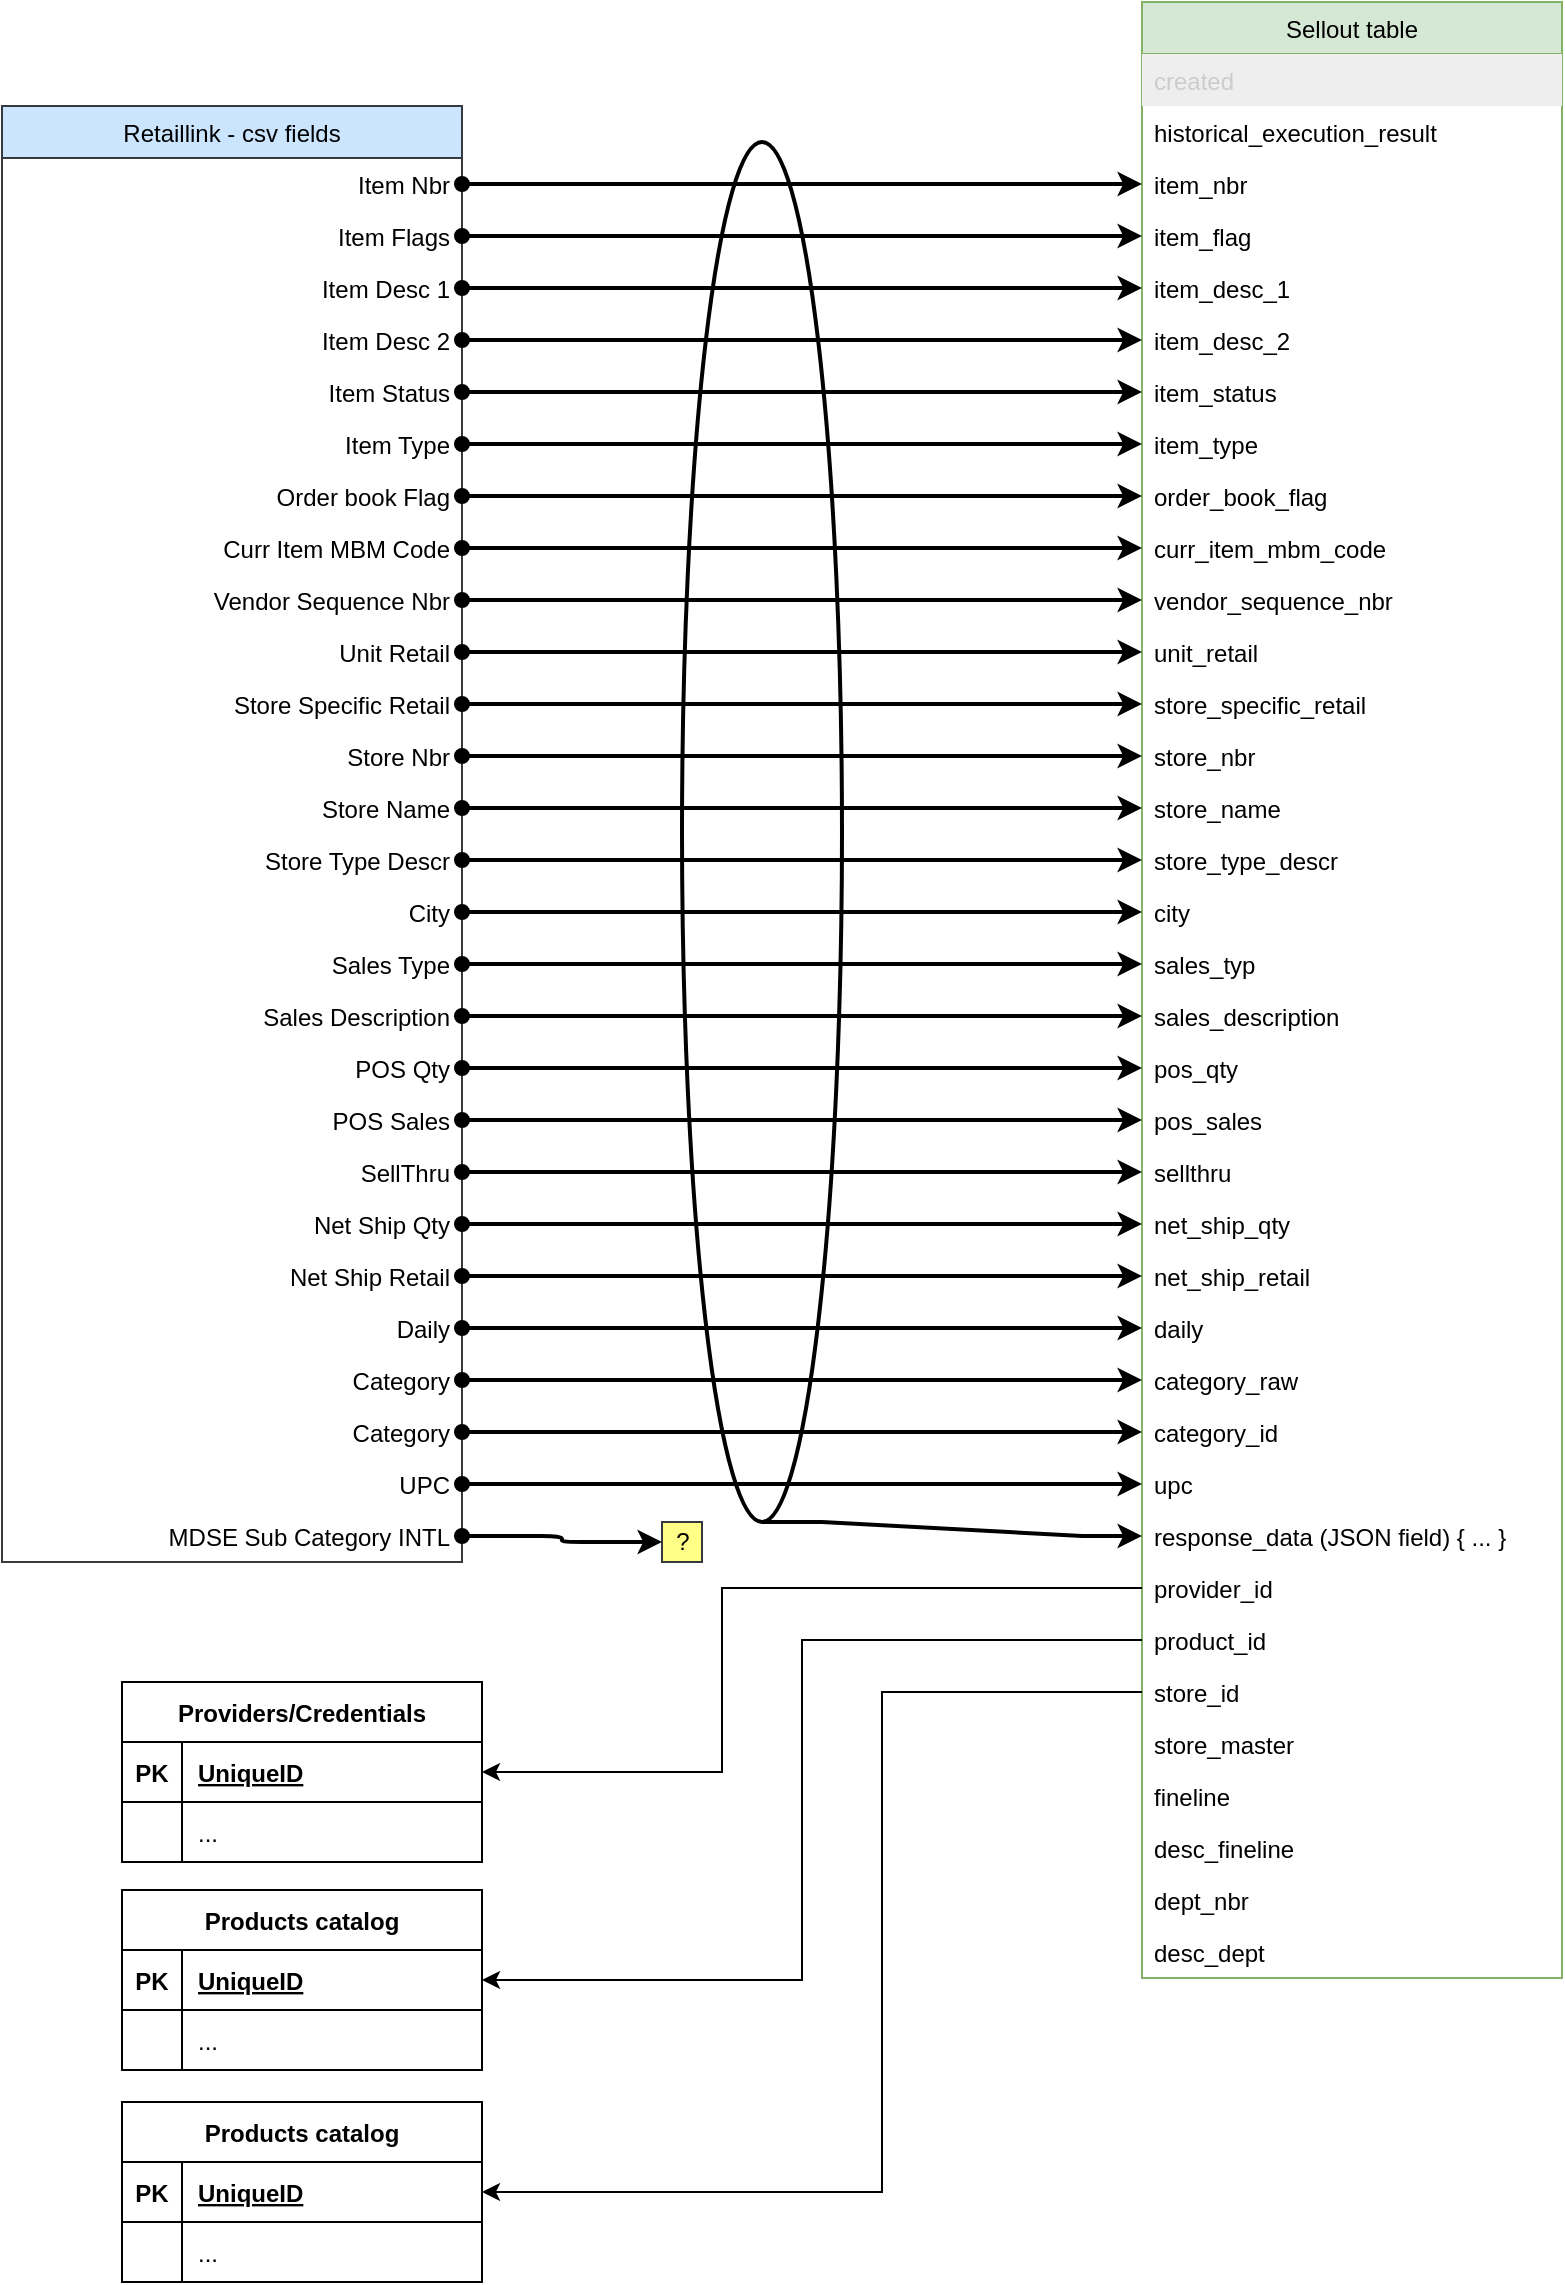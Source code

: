 <mxfile version="14.0.1" type="github" pages="2">
  <diagram name="Retaillink" id="099fd60b-425b-db50-ffb0-6b813814b670">
    <mxGraphModel dx="1422" dy="816" grid="1" gridSize="10" guides="1" tooltips="1" connect="1" arrows="1" fold="1" page="1" pageScale="1" pageWidth="850" pageHeight="1100" background="#ffffff" math="0" shadow="0">
      <root>
        <mxCell id="0" />
        <mxCell id="1" parent="0" />
        <mxCell id="QjQ2f5bVKvRvodsTn5_Y-1" value="Sellout table" style="swimlane;fontStyle=0;childLayout=stackLayout;horizontal=1;startSize=26;fillColor=#d5e8d4;horizontalStack=0;resizeParent=1;resizeParentMax=0;resizeLast=0;collapsible=1;marginBottom=0;strokeColor=#82b366;" parent="1" vertex="1">
          <mxGeometry x="610" y="80" width="210" height="988" as="geometry" />
        </mxCell>
        <mxCell id="QjQ2f5bVKvRvodsTn5_Y-2" value="created" style="text;fillColor=#eeeeee;align=left;verticalAlign=top;spacingLeft=4;spacingRight=4;overflow=hidden;rotatable=0;points=[[0,0.5],[1,0.5]];portConstraint=eastwest;fontColor=#CCCCCC;" parent="QjQ2f5bVKvRvodsTn5_Y-1" vertex="1">
          <mxGeometry y="26" width="210" height="26" as="geometry" />
        </mxCell>
        <mxCell id="QjQ2f5bVKvRvodsTn5_Y-3" value="historical_execution_result" style="text;strokeColor=none;fillColor=none;align=left;verticalAlign=top;spacingLeft=4;spacingRight=4;overflow=hidden;rotatable=0;points=[[0,0.5],[1,0.5]];portConstraint=eastwest;" parent="QjQ2f5bVKvRvodsTn5_Y-1" vertex="1">
          <mxGeometry y="52" width="210" height="26" as="geometry" />
        </mxCell>
        <mxCell id="QjQ2f5bVKvRvodsTn5_Y-25" value="item_nbr" style="text;strokeColor=none;fillColor=none;align=left;verticalAlign=top;spacingLeft=4;spacingRight=4;overflow=hidden;rotatable=0;points=[[0,0.5],[1,0.5]];portConstraint=eastwest;" parent="QjQ2f5bVKvRvodsTn5_Y-1" vertex="1">
          <mxGeometry y="78" width="210" height="26" as="geometry" />
        </mxCell>
        <mxCell id="QjQ2f5bVKvRvodsTn5_Y-26" value="item_flag" style="text;strokeColor=none;fillColor=none;align=left;verticalAlign=top;spacingLeft=4;spacingRight=4;overflow=hidden;rotatable=0;points=[[0,0.5],[1,0.5]];portConstraint=eastwest;" parent="QjQ2f5bVKvRvodsTn5_Y-1" vertex="1">
          <mxGeometry y="104" width="210" height="26" as="geometry" />
        </mxCell>
        <mxCell id="QjQ2f5bVKvRvodsTn5_Y-27" value="item_desc_1&#xa;" style="text;strokeColor=none;fillColor=none;align=left;verticalAlign=top;spacingLeft=4;spacingRight=4;overflow=hidden;rotatable=0;points=[[0,0.5],[1,0.5]];portConstraint=eastwest;" parent="QjQ2f5bVKvRvodsTn5_Y-1" vertex="1">
          <mxGeometry y="130" width="210" height="26" as="geometry" />
        </mxCell>
        <mxCell id="QjQ2f5bVKvRvodsTn5_Y-28" value="item_desc_2" style="text;strokeColor=none;fillColor=none;align=left;verticalAlign=top;spacingLeft=4;spacingRight=4;overflow=hidden;rotatable=0;points=[[0,0.5],[1,0.5]];portConstraint=eastwest;" parent="QjQ2f5bVKvRvodsTn5_Y-1" vertex="1">
          <mxGeometry y="156" width="210" height="26" as="geometry" />
        </mxCell>
        <mxCell id="QjQ2f5bVKvRvodsTn5_Y-29" value="item_status" style="text;strokeColor=none;fillColor=none;align=left;verticalAlign=top;spacingLeft=4;spacingRight=4;overflow=hidden;rotatable=0;points=[[0,0.5],[1,0.5]];portConstraint=eastwest;" parent="QjQ2f5bVKvRvodsTn5_Y-1" vertex="1">
          <mxGeometry y="182" width="210" height="26" as="geometry" />
        </mxCell>
        <mxCell id="QjQ2f5bVKvRvodsTn5_Y-32" value="item_type" style="text;strokeColor=none;fillColor=none;align=left;verticalAlign=top;spacingLeft=4;spacingRight=4;overflow=hidden;rotatable=0;points=[[0,0.5],[1,0.5]];portConstraint=eastwest;" parent="QjQ2f5bVKvRvodsTn5_Y-1" vertex="1">
          <mxGeometry y="208" width="210" height="26" as="geometry" />
        </mxCell>
        <mxCell id="QjQ2f5bVKvRvodsTn5_Y-31" value="order_book_flag" style="text;strokeColor=none;fillColor=none;align=left;verticalAlign=top;spacingLeft=4;spacingRight=4;overflow=hidden;rotatable=0;points=[[0,0.5],[1,0.5]];portConstraint=eastwest;" parent="QjQ2f5bVKvRvodsTn5_Y-1" vertex="1">
          <mxGeometry y="234" width="210" height="26" as="geometry" />
        </mxCell>
        <mxCell id="QjQ2f5bVKvRvodsTn5_Y-23" value="curr_item_mbm_code" style="text;strokeColor=none;fillColor=none;align=left;verticalAlign=top;spacingLeft=4;spacingRight=4;overflow=hidden;rotatable=0;points=[[0,0.5],[1,0.5]];portConstraint=eastwest;" parent="QjQ2f5bVKvRvodsTn5_Y-1" vertex="1">
          <mxGeometry y="260" width="210" height="26" as="geometry" />
        </mxCell>
        <mxCell id="QjQ2f5bVKvRvodsTn5_Y-30" value="vendor_sequence_nbr" style="text;strokeColor=none;fillColor=none;align=left;verticalAlign=top;spacingLeft=4;spacingRight=4;overflow=hidden;rotatable=0;points=[[0,0.5],[1,0.5]];portConstraint=eastwest;" parent="QjQ2f5bVKvRvodsTn5_Y-1" vertex="1">
          <mxGeometry y="286" width="210" height="26" as="geometry" />
        </mxCell>
        <mxCell id="QjQ2f5bVKvRvodsTn5_Y-11" value="unit_retail" style="text;strokeColor=none;fillColor=none;align=left;verticalAlign=top;spacingLeft=4;spacingRight=4;overflow=hidden;rotatable=0;points=[[0,0.5],[1,0.5]];portConstraint=eastwest;" parent="QjQ2f5bVKvRvodsTn5_Y-1" vertex="1">
          <mxGeometry y="312" width="210" height="26" as="geometry" />
        </mxCell>
        <mxCell id="QjQ2f5bVKvRvodsTn5_Y-34" value="store_specific_retail" style="text;strokeColor=none;fillColor=none;align=left;verticalAlign=top;spacingLeft=4;spacingRight=4;overflow=hidden;rotatable=0;points=[[0,0.5],[1,0.5]];portConstraint=eastwest;" parent="QjQ2f5bVKvRvodsTn5_Y-1" vertex="1">
          <mxGeometry y="338" width="210" height="26" as="geometry" />
        </mxCell>
        <mxCell id="QjQ2f5bVKvRvodsTn5_Y-22" value="store_nbr" style="text;strokeColor=none;fillColor=none;align=left;verticalAlign=top;spacingLeft=4;spacingRight=4;overflow=hidden;rotatable=0;points=[[0,0.5],[1,0.5]];portConstraint=eastwest;" parent="QjQ2f5bVKvRvodsTn5_Y-1" vertex="1">
          <mxGeometry y="364" width="210" height="26" as="geometry" />
        </mxCell>
        <mxCell id="QjQ2f5bVKvRvodsTn5_Y-12" value="store_name" style="text;strokeColor=none;fillColor=none;align=left;verticalAlign=top;spacingLeft=4;spacingRight=4;overflow=hidden;rotatable=0;points=[[0,0.5],[1,0.5]];portConstraint=eastwest;" parent="QjQ2f5bVKvRvodsTn5_Y-1" vertex="1">
          <mxGeometry y="390" width="210" height="26" as="geometry" />
        </mxCell>
        <mxCell id="QjQ2f5bVKvRvodsTn5_Y-13" value="store_type_descr" style="text;strokeColor=none;fillColor=none;align=left;verticalAlign=top;spacingLeft=4;spacingRight=4;overflow=hidden;rotatable=0;points=[[0,0.5],[1,0.5]];portConstraint=eastwest;" parent="QjQ2f5bVKvRvodsTn5_Y-1" vertex="1">
          <mxGeometry y="416" width="210" height="26" as="geometry" />
        </mxCell>
        <mxCell id="QjQ2f5bVKvRvodsTn5_Y-14" value="city" style="text;strokeColor=none;fillColor=none;align=left;verticalAlign=top;spacingLeft=4;spacingRight=4;overflow=hidden;rotatable=0;points=[[0,0.5],[1,0.5]];portConstraint=eastwest;" parent="QjQ2f5bVKvRvodsTn5_Y-1" vertex="1">
          <mxGeometry y="442" width="210" height="26" as="geometry" />
        </mxCell>
        <mxCell id="QjQ2f5bVKvRvodsTn5_Y-33" value="sales_typ" style="text;strokeColor=none;fillColor=none;align=left;verticalAlign=top;spacingLeft=4;spacingRight=4;overflow=hidden;rotatable=0;points=[[0,0.5],[1,0.5]];portConstraint=eastwest;" parent="QjQ2f5bVKvRvodsTn5_Y-1" vertex="1">
          <mxGeometry y="468" width="210" height="26" as="geometry" />
        </mxCell>
        <mxCell id="QjQ2f5bVKvRvodsTn5_Y-15" value="sales_description" style="text;strokeColor=none;fillColor=none;align=left;verticalAlign=top;spacingLeft=4;spacingRight=4;overflow=hidden;rotatable=0;points=[[0,0.5],[1,0.5]];portConstraint=eastwest;" parent="QjQ2f5bVKvRvodsTn5_Y-1" vertex="1">
          <mxGeometry y="494" width="210" height="26" as="geometry" />
        </mxCell>
        <mxCell id="QjQ2f5bVKvRvodsTn5_Y-16" value="pos_qty" style="text;strokeColor=none;fillColor=none;align=left;verticalAlign=top;spacingLeft=4;spacingRight=4;overflow=hidden;rotatable=0;points=[[0,0.5],[1,0.5]];portConstraint=eastwest;" parent="QjQ2f5bVKvRvodsTn5_Y-1" vertex="1">
          <mxGeometry y="520" width="210" height="26" as="geometry" />
        </mxCell>
        <mxCell id="QjQ2f5bVKvRvodsTn5_Y-17" value="pos_sales" style="text;strokeColor=none;fillColor=none;align=left;verticalAlign=top;spacingLeft=4;spacingRight=4;overflow=hidden;rotatable=0;points=[[0,0.5],[1,0.5]];portConstraint=eastwest;" parent="QjQ2f5bVKvRvodsTn5_Y-1" vertex="1">
          <mxGeometry y="546" width="210" height="26" as="geometry" />
        </mxCell>
        <mxCell id="QjQ2f5bVKvRvodsTn5_Y-18" value="sellthru" style="text;strokeColor=none;fillColor=none;align=left;verticalAlign=top;spacingLeft=4;spacingRight=4;overflow=hidden;rotatable=0;points=[[0,0.5],[1,0.5]];portConstraint=eastwest;" parent="QjQ2f5bVKvRvodsTn5_Y-1" vertex="1">
          <mxGeometry y="572" width="210" height="26" as="geometry" />
        </mxCell>
        <mxCell id="QjQ2f5bVKvRvodsTn5_Y-19" value="net_ship_qty" style="text;strokeColor=none;fillColor=none;align=left;verticalAlign=top;spacingLeft=4;spacingRight=4;overflow=hidden;rotatable=0;points=[[0,0.5],[1,0.5]];portConstraint=eastwest;" parent="QjQ2f5bVKvRvodsTn5_Y-1" vertex="1">
          <mxGeometry y="598" width="210" height="26" as="geometry" />
        </mxCell>
        <mxCell id="QjQ2f5bVKvRvodsTn5_Y-20" value="net_ship_retail" style="text;strokeColor=none;fillColor=none;align=left;verticalAlign=top;spacingLeft=4;spacingRight=4;overflow=hidden;rotatable=0;points=[[0,0.5],[1,0.5]];portConstraint=eastwest;" parent="QjQ2f5bVKvRvodsTn5_Y-1" vertex="1">
          <mxGeometry y="624" width="210" height="26" as="geometry" />
        </mxCell>
        <mxCell id="QjQ2f5bVKvRvodsTn5_Y-37" value="daily" style="text;strokeColor=none;fillColor=none;align=left;verticalAlign=top;spacingLeft=4;spacingRight=4;overflow=hidden;rotatable=0;points=[[0,0.5],[1,0.5]];portConstraint=eastwest;" parent="QjQ2f5bVKvRvodsTn5_Y-1" vertex="1">
          <mxGeometry y="650" width="210" height="26" as="geometry" />
        </mxCell>
        <mxCell id="QjQ2f5bVKvRvodsTn5_Y-21" value="category_raw" style="text;strokeColor=none;fillColor=none;align=left;verticalAlign=top;spacingLeft=4;spacingRight=4;overflow=hidden;rotatable=0;points=[[0,0.5],[1,0.5]];portConstraint=eastwest;" parent="QjQ2f5bVKvRvodsTn5_Y-1" vertex="1">
          <mxGeometry y="676" width="210" height="26" as="geometry" />
        </mxCell>
        <mxCell id="QjQ2f5bVKvRvodsTn5_Y-36" value="category_id" style="text;strokeColor=none;fillColor=none;align=left;verticalAlign=top;spacingLeft=4;spacingRight=4;overflow=hidden;rotatable=0;points=[[0,0.5],[1,0.5]];portConstraint=eastwest;" parent="QjQ2f5bVKvRvodsTn5_Y-1" vertex="1">
          <mxGeometry y="702" width="210" height="26" as="geometry" />
        </mxCell>
        <mxCell id="QjQ2f5bVKvRvodsTn5_Y-48" value="upc" style="text;strokeColor=none;fillColor=none;align=left;verticalAlign=top;spacingLeft=4;spacingRight=4;overflow=hidden;rotatable=0;points=[[0,0.5],[1,0.5]];portConstraint=eastwest;" parent="QjQ2f5bVKvRvodsTn5_Y-1" vertex="1">
          <mxGeometry y="728" width="210" height="26" as="geometry" />
        </mxCell>
        <mxCell id="QjQ2f5bVKvRvodsTn5_Y-4" value="response_data (JSON field) { ... }" style="text;strokeColor=none;fillColor=none;align=left;verticalAlign=top;spacingLeft=4;spacingRight=4;overflow=hidden;rotatable=0;points=[[0,0.5],[1,0.5]];portConstraint=eastwest;" parent="QjQ2f5bVKvRvodsTn5_Y-1" vertex="1">
          <mxGeometry y="754" width="210" height="26" as="geometry" />
        </mxCell>
        <mxCell id="QjQ2f5bVKvRvodsTn5_Y-47" value="provider_id" style="text;strokeColor=none;fillColor=none;align=left;verticalAlign=top;spacingLeft=4;spacingRight=4;overflow=hidden;rotatable=0;points=[[0,0.5],[1,0.5]];portConstraint=eastwest;" parent="QjQ2f5bVKvRvodsTn5_Y-1" vertex="1">
          <mxGeometry y="780" width="210" height="26" as="geometry" />
        </mxCell>
        <mxCell id="QjQ2f5bVKvRvodsTn5_Y-46" value="product_id" style="text;strokeColor=none;fillColor=none;align=left;verticalAlign=top;spacingLeft=4;spacingRight=4;overflow=hidden;rotatable=0;points=[[0,0.5],[1,0.5]];portConstraint=eastwest;" parent="QjQ2f5bVKvRvodsTn5_Y-1" vertex="1">
          <mxGeometry y="806" width="210" height="26" as="geometry" />
        </mxCell>
        <mxCell id="QjQ2f5bVKvRvodsTn5_Y-45" value="store_id" style="text;strokeColor=none;fillColor=none;align=left;verticalAlign=top;spacingLeft=4;spacingRight=4;overflow=hidden;rotatable=0;points=[[0,0.5],[1,0.5]];portConstraint=eastwest;" parent="QjQ2f5bVKvRvodsTn5_Y-1" vertex="1">
          <mxGeometry y="832" width="210" height="26" as="geometry" />
        </mxCell>
        <mxCell id="QjQ2f5bVKvRvodsTn5_Y-44" value="store_master" style="text;strokeColor=none;fillColor=none;align=left;verticalAlign=top;spacingLeft=4;spacingRight=4;overflow=hidden;rotatable=0;points=[[0,0.5],[1,0.5]];portConstraint=eastwest;" parent="QjQ2f5bVKvRvodsTn5_Y-1" vertex="1">
          <mxGeometry y="858" width="210" height="26" as="geometry" />
        </mxCell>
        <mxCell id="QjQ2f5bVKvRvodsTn5_Y-43" value="fineline" style="text;strokeColor=none;fillColor=none;align=left;verticalAlign=top;spacingLeft=4;spacingRight=4;overflow=hidden;rotatable=0;points=[[0,0.5],[1,0.5]];portConstraint=eastwest;" parent="QjQ2f5bVKvRvodsTn5_Y-1" vertex="1">
          <mxGeometry y="884" width="210" height="26" as="geometry" />
        </mxCell>
        <mxCell id="QjQ2f5bVKvRvodsTn5_Y-42" value="desc_fineline" style="text;strokeColor=none;fillColor=none;align=left;verticalAlign=top;spacingLeft=4;spacingRight=4;overflow=hidden;rotatable=0;points=[[0,0.5],[1,0.5]];portConstraint=eastwest;" parent="QjQ2f5bVKvRvodsTn5_Y-1" vertex="1">
          <mxGeometry y="910" width="210" height="26" as="geometry" />
        </mxCell>
        <mxCell id="QjQ2f5bVKvRvodsTn5_Y-41" value="dept_nbr" style="text;strokeColor=none;fillColor=none;align=left;verticalAlign=top;spacingLeft=4;spacingRight=4;overflow=hidden;rotatable=0;points=[[0,0.5],[1,0.5]];portConstraint=eastwest;" parent="QjQ2f5bVKvRvodsTn5_Y-1" vertex="1">
          <mxGeometry y="936" width="210" height="26" as="geometry" />
        </mxCell>
        <mxCell id="QjQ2f5bVKvRvodsTn5_Y-40" value="desc_dept" style="text;strokeColor=none;fillColor=none;align=left;verticalAlign=top;spacingLeft=4;spacingRight=4;overflow=hidden;rotatable=0;points=[[0,0.5],[1,0.5]];portConstraint=eastwest;" parent="QjQ2f5bVKvRvodsTn5_Y-1" vertex="1">
          <mxGeometry y="962" width="210" height="26" as="geometry" />
        </mxCell>
        <object label="Retaillink - csv fields" Chango="dsfadas" id="QjQ2f5bVKvRvodsTn5_Y-7">
          <mxCell style="swimlane;fontStyle=0;childLayout=stackLayout;horizontal=1;startSize=26;fillColor=#cce5ff;horizontalStack=0;resizeParent=1;resizeParentMax=0;resizeLast=0;collapsible=1;marginBottom=0;strokeColor=#36393d;" parent="1" vertex="1">
            <mxGeometry x="40" y="132" width="230" height="728" as="geometry" />
          </mxCell>
        </object>
        <mxCell id="QjQ2f5bVKvRvodsTn5_Y-8" value="Item Nbr" style="text;strokeColor=none;fillColor=none;align=right;verticalAlign=top;spacingLeft=4;spacingRight=4;overflow=hidden;rotatable=0;points=[[0,0.5],[1,0.5]];portConstraint=eastwest;perimeter=ellipsePerimeter;" parent="QjQ2f5bVKvRvodsTn5_Y-7" vertex="1">
          <mxGeometry y="26" width="230" height="26" as="geometry" />
        </mxCell>
        <mxCell id="QjQ2f5bVKvRvodsTn5_Y-9" value="Item Flags" style="text;strokeColor=none;fillColor=none;align=right;verticalAlign=top;spacingLeft=4;spacingRight=4;overflow=hidden;rotatable=0;points=[[0,0.5],[1,0.5]];portConstraint=eastwest;" parent="QjQ2f5bVKvRvodsTn5_Y-7" vertex="1">
          <mxGeometry y="52" width="230" height="26" as="geometry" />
        </mxCell>
        <mxCell id="QjQ2f5bVKvRvodsTn5_Y-10" value="Item Desc 1" style="text;strokeColor=none;fillColor=none;align=right;verticalAlign=top;spacingLeft=4;spacingRight=4;overflow=hidden;rotatable=0;points=[[0,0.5],[1,0.5]];portConstraint=eastwest;" parent="QjQ2f5bVKvRvodsTn5_Y-7" vertex="1">
          <mxGeometry y="78" width="230" height="26" as="geometry" />
        </mxCell>
        <mxCell id="QjQ2f5bVKvRvodsTn5_Y-85" value="Item Desc 2" style="text;strokeColor=none;fillColor=none;align=right;verticalAlign=top;spacingLeft=4;spacingRight=4;overflow=hidden;rotatable=0;points=[[0,0.5],[1,0.5]];portConstraint=eastwest;" parent="QjQ2f5bVKvRvodsTn5_Y-7" vertex="1">
          <mxGeometry y="104" width="230" height="26" as="geometry" />
        </mxCell>
        <mxCell id="QjQ2f5bVKvRvodsTn5_Y-84" value="Item Status" style="text;strokeColor=none;fillColor=none;align=right;verticalAlign=top;spacingLeft=4;spacingRight=4;overflow=hidden;rotatable=0;points=[[0,0.5],[1,0.5]];portConstraint=eastwest;" parent="QjQ2f5bVKvRvodsTn5_Y-7" vertex="1">
          <mxGeometry y="130" width="230" height="26" as="geometry" />
        </mxCell>
        <mxCell id="QjQ2f5bVKvRvodsTn5_Y-83" value="Item Type" style="text;strokeColor=none;fillColor=none;align=right;verticalAlign=top;spacingLeft=4;spacingRight=4;overflow=hidden;rotatable=0;points=[[0,0.5],[1,0.5]];portConstraint=eastwest;" parent="QjQ2f5bVKvRvodsTn5_Y-7" vertex="1">
          <mxGeometry y="156" width="230" height="26" as="geometry" />
        </mxCell>
        <mxCell id="QjQ2f5bVKvRvodsTn5_Y-82" value="Order book Flag" style="text;strokeColor=none;fillColor=none;align=right;verticalAlign=top;spacingLeft=4;spacingRight=4;overflow=hidden;rotatable=0;points=[[0,0.5],[1,0.5]];portConstraint=eastwest;" parent="QjQ2f5bVKvRvodsTn5_Y-7" vertex="1">
          <mxGeometry y="182" width="230" height="26" as="geometry" />
        </mxCell>
        <mxCell id="QjQ2f5bVKvRvodsTn5_Y-81" value="Curr Item MBM Code" style="text;strokeColor=none;fillColor=none;align=right;verticalAlign=top;spacingLeft=4;spacingRight=4;overflow=hidden;rotatable=0;points=[[0,0.5],[1,0.5]];portConstraint=eastwest;" parent="QjQ2f5bVKvRvodsTn5_Y-7" vertex="1">
          <mxGeometry y="208" width="230" height="26" as="geometry" />
        </mxCell>
        <mxCell id="QjQ2f5bVKvRvodsTn5_Y-80" value="Vendor Sequence Nbr" style="text;strokeColor=none;fillColor=none;align=right;verticalAlign=top;spacingLeft=4;spacingRight=4;overflow=hidden;rotatable=0;points=[[0,0.5],[1,0.5]];portConstraint=eastwest;" parent="QjQ2f5bVKvRvodsTn5_Y-7" vertex="1">
          <mxGeometry y="234" width="230" height="26" as="geometry" />
        </mxCell>
        <mxCell id="QjQ2f5bVKvRvodsTn5_Y-79" value="Unit Retail" style="text;strokeColor=none;fillColor=none;align=right;verticalAlign=top;spacingLeft=4;spacingRight=4;overflow=hidden;rotatable=0;points=[[0,0.5],[1,0.5]];portConstraint=eastwest;" parent="QjQ2f5bVKvRvodsTn5_Y-7" vertex="1">
          <mxGeometry y="260" width="230" height="26" as="geometry" />
        </mxCell>
        <mxCell id="QjQ2f5bVKvRvodsTn5_Y-78" value="Store Specific Retail" style="text;strokeColor=none;fillColor=none;align=right;verticalAlign=top;spacingLeft=4;spacingRight=4;overflow=hidden;rotatable=0;points=[[0,0.5],[1,0.5]];portConstraint=eastwest;" parent="QjQ2f5bVKvRvodsTn5_Y-7" vertex="1">
          <mxGeometry y="286" width="230" height="26" as="geometry" />
        </mxCell>
        <mxCell id="QjQ2f5bVKvRvodsTn5_Y-91" value="Store Nbr" style="text;strokeColor=none;fillColor=none;align=right;verticalAlign=top;spacingLeft=4;spacingRight=4;overflow=hidden;rotatable=0;points=[[0,0.5],[1,0.5]];portConstraint=eastwest;" parent="QjQ2f5bVKvRvodsTn5_Y-7" vertex="1">
          <mxGeometry y="312" width="230" height="26" as="geometry" />
        </mxCell>
        <mxCell id="QjQ2f5bVKvRvodsTn5_Y-92" value="Store Name" style="text;strokeColor=none;fillColor=none;align=right;verticalAlign=top;spacingLeft=4;spacingRight=4;overflow=hidden;rotatable=0;points=[[0,0.5],[1,0.5]];portConstraint=eastwest;" parent="QjQ2f5bVKvRvodsTn5_Y-7" vertex="1">
          <mxGeometry y="338" width="230" height="26" as="geometry" />
        </mxCell>
        <mxCell id="QjQ2f5bVKvRvodsTn5_Y-89" value="Store Type Descr" style="text;strokeColor=none;fillColor=none;align=right;verticalAlign=top;spacingLeft=4;spacingRight=4;overflow=hidden;rotatable=0;points=[[0,0.5],[1,0.5]];portConstraint=eastwest;" parent="QjQ2f5bVKvRvodsTn5_Y-7" vertex="1">
          <mxGeometry y="364" width="230" height="26" as="geometry" />
        </mxCell>
        <mxCell id="QjQ2f5bVKvRvodsTn5_Y-93" value="City" style="text;strokeColor=none;fillColor=none;align=right;verticalAlign=top;spacingLeft=4;spacingRight=4;overflow=hidden;rotatable=0;points=[[0,0.5],[1,0.5]];portConstraint=eastwest;" parent="QjQ2f5bVKvRvodsTn5_Y-7" vertex="1">
          <mxGeometry y="390" width="230" height="26" as="geometry" />
        </mxCell>
        <mxCell id="QjQ2f5bVKvRvodsTn5_Y-129" value="Sales Type" style="text;strokeColor=none;fillColor=none;align=right;verticalAlign=top;spacingLeft=4;spacingRight=4;overflow=hidden;rotatable=0;points=[[0,0.5],[1,0.5]];portConstraint=eastwest;" parent="QjQ2f5bVKvRvodsTn5_Y-7" vertex="1">
          <mxGeometry y="416" width="230" height="26" as="geometry" />
        </mxCell>
        <mxCell id="QjQ2f5bVKvRvodsTn5_Y-90" value="Sales Description" style="text;strokeColor=none;fillColor=none;align=right;verticalAlign=top;spacingLeft=4;spacingRight=4;overflow=hidden;rotatable=0;points=[[0,0.5],[1,0.5]];portConstraint=eastwest;" parent="QjQ2f5bVKvRvodsTn5_Y-7" vertex="1">
          <mxGeometry y="442" width="230" height="26" as="geometry" />
        </mxCell>
        <mxCell id="QjQ2f5bVKvRvodsTn5_Y-97" value="POS Qty" style="text;strokeColor=none;fillColor=none;align=right;verticalAlign=top;spacingLeft=4;spacingRight=4;overflow=hidden;rotatable=0;points=[[0,0.5],[1,0.5]];portConstraint=eastwest;" parent="QjQ2f5bVKvRvodsTn5_Y-7" vertex="1">
          <mxGeometry y="468" width="230" height="26" as="geometry" />
        </mxCell>
        <mxCell id="QjQ2f5bVKvRvodsTn5_Y-96" value="POS Sales" style="text;strokeColor=none;fillColor=none;align=right;verticalAlign=top;spacingLeft=4;spacingRight=4;overflow=hidden;rotatable=0;points=[[0,0.5],[1,0.5]];portConstraint=eastwest;" parent="QjQ2f5bVKvRvodsTn5_Y-7" vertex="1">
          <mxGeometry y="494" width="230" height="26" as="geometry" />
        </mxCell>
        <mxCell id="QjQ2f5bVKvRvodsTn5_Y-95" value="SellThru" style="text;strokeColor=none;fillColor=none;align=right;verticalAlign=top;spacingLeft=4;spacingRight=4;overflow=hidden;rotatable=0;points=[[0,0.5],[1,0.5]];portConstraint=eastwest;" parent="QjQ2f5bVKvRvodsTn5_Y-7" vertex="1">
          <mxGeometry y="520" width="230" height="26" as="geometry" />
        </mxCell>
        <mxCell id="QjQ2f5bVKvRvodsTn5_Y-94" value="Net Ship Qty" style="text;strokeColor=none;fillColor=none;align=right;verticalAlign=top;spacingLeft=4;spacingRight=4;overflow=hidden;rotatable=0;points=[[0,0.5],[1,0.5]];portConstraint=eastwest;" parent="QjQ2f5bVKvRvodsTn5_Y-7" vertex="1">
          <mxGeometry y="546" width="230" height="26" as="geometry" />
        </mxCell>
        <mxCell id="QjQ2f5bVKvRvodsTn5_Y-77" value="Net Ship Retail" style="text;strokeColor=none;fillColor=none;align=right;verticalAlign=top;spacingLeft=4;spacingRight=4;overflow=hidden;rotatable=0;points=[[0,0.5],[1,0.5]];portConstraint=eastwest;" parent="QjQ2f5bVKvRvodsTn5_Y-7" vertex="1">
          <mxGeometry y="572" width="230" height="26" as="geometry" />
        </mxCell>
        <mxCell id="QjQ2f5bVKvRvodsTn5_Y-98" value="Daily" style="text;strokeColor=none;fillColor=none;align=right;verticalAlign=top;spacingLeft=4;spacingRight=4;overflow=hidden;rotatable=0;points=[[0,0.5],[1,0.5]];portConstraint=eastwest;" parent="QjQ2f5bVKvRvodsTn5_Y-7" vertex="1">
          <mxGeometry y="598" width="230" height="26" as="geometry" />
        </mxCell>
        <mxCell id="QjQ2f5bVKvRvodsTn5_Y-99" value="Category" style="text;strokeColor=none;fillColor=none;align=right;verticalAlign=top;spacingLeft=4;spacingRight=4;overflow=hidden;rotatable=0;points=[[0,0.5],[1,0.5]];portConstraint=eastwest;" parent="QjQ2f5bVKvRvodsTn5_Y-7" vertex="1">
          <mxGeometry y="624" width="230" height="26" as="geometry" />
        </mxCell>
        <mxCell id="QjQ2f5bVKvRvodsTn5_Y-100" value="Category" style="text;strokeColor=none;fillColor=none;align=right;verticalAlign=top;spacingLeft=4;spacingRight=4;overflow=hidden;rotatable=0;points=[[0,0.5],[1,0.5]];portConstraint=eastwest;" parent="QjQ2f5bVKvRvodsTn5_Y-7" vertex="1">
          <mxGeometry y="650" width="230" height="26" as="geometry" />
        </mxCell>
        <mxCell id="QjQ2f5bVKvRvodsTn5_Y-101" value="UPC" style="text;strokeColor=none;fillColor=none;align=right;verticalAlign=top;spacingLeft=4;spacingRight=4;overflow=hidden;rotatable=0;points=[[0,0.5],[1,0.5]];portConstraint=eastwest;" parent="QjQ2f5bVKvRvodsTn5_Y-7" vertex="1">
          <mxGeometry y="676" width="230" height="26" as="geometry" />
        </mxCell>
        <mxCell id="QjQ2f5bVKvRvodsTn5_Y-102" value="MDSE Sub Category INTL" style="text;strokeColor=none;fillColor=none;align=right;verticalAlign=top;spacingLeft=4;spacingRight=4;overflow=hidden;rotatable=0;points=[[0,0.5],[1,0.5]];portConstraint=eastwest;" parent="QjQ2f5bVKvRvodsTn5_Y-7" vertex="1">
          <mxGeometry y="702" width="230" height="26" as="geometry" />
        </mxCell>
        <mxCell id="QjQ2f5bVKvRvodsTn5_Y-122" style="edgeStyle=orthogonalEdgeStyle;rounded=1;orthogonalLoop=1;jettySize=auto;html=1;exitX=1;exitY=0.5;exitDx=0;exitDy=0;entryX=0;entryY=0.5;entryDx=0;entryDy=0;startArrow=oval;startFill=1;strokeWidth=2;fontColor=#CCCCCC;" parent="1" source="QjQ2f5bVKvRvodsTn5_Y-80" target="QjQ2f5bVKvRvodsTn5_Y-30" edge="1">
          <mxGeometry relative="1" as="geometry" />
        </mxCell>
        <mxCell id="QjQ2f5bVKvRvodsTn5_Y-123" style="edgeStyle=orthogonalEdgeStyle;rounded=1;orthogonalLoop=1;jettySize=auto;html=1;exitX=1;exitY=0.5;exitDx=0;exitDy=0;entryX=0;entryY=0.5;entryDx=0;entryDy=0;startArrow=oval;startFill=1;strokeWidth=2;fontColor=#CCCCCC;" parent="1" source="QjQ2f5bVKvRvodsTn5_Y-79" target="QjQ2f5bVKvRvodsTn5_Y-11" edge="1">
          <mxGeometry relative="1" as="geometry" />
        </mxCell>
        <mxCell id="QjQ2f5bVKvRvodsTn5_Y-124" style="edgeStyle=orthogonalEdgeStyle;rounded=1;orthogonalLoop=1;jettySize=auto;html=1;exitX=1;exitY=0.5;exitDx=0;exitDy=0;entryX=0;entryY=0.5;entryDx=0;entryDy=0;startArrow=oval;startFill=1;strokeWidth=2;fontColor=#CCCCCC;" parent="1" source="QjQ2f5bVKvRvodsTn5_Y-78" target="QjQ2f5bVKvRvodsTn5_Y-34" edge="1">
          <mxGeometry relative="1" as="geometry" />
        </mxCell>
        <mxCell id="QjQ2f5bVKvRvodsTn5_Y-125" style="edgeStyle=orthogonalEdgeStyle;rounded=1;orthogonalLoop=1;jettySize=auto;html=1;exitX=1;exitY=0.5;exitDx=0;exitDy=0;startArrow=oval;startFill=1;strokeWidth=2;fontColor=#CCCCCC;" parent="1" source="QjQ2f5bVKvRvodsTn5_Y-91" target="QjQ2f5bVKvRvodsTn5_Y-22" edge="1">
          <mxGeometry relative="1" as="geometry" />
        </mxCell>
        <mxCell id="QjQ2f5bVKvRvodsTn5_Y-127" style="edgeStyle=orthogonalEdgeStyle;rounded=1;orthogonalLoop=1;jettySize=auto;html=1;startArrow=oval;startFill=1;strokeWidth=2;fontColor=#CCCCCC;" parent="1" source="QjQ2f5bVKvRvodsTn5_Y-89" target="QjQ2f5bVKvRvodsTn5_Y-13" edge="1">
          <mxGeometry relative="1" as="geometry" />
        </mxCell>
        <mxCell id="QjQ2f5bVKvRvodsTn5_Y-128" style="edgeStyle=orthogonalEdgeStyle;rounded=1;orthogonalLoop=1;jettySize=auto;html=1;exitX=1;exitY=0.5;exitDx=0;exitDy=0;entryX=0;entryY=0.5;entryDx=0;entryDy=0;startArrow=oval;startFill=1;strokeWidth=2;fontColor=#CCCCCC;" parent="1" source="QjQ2f5bVKvRvodsTn5_Y-93" target="QjQ2f5bVKvRvodsTn5_Y-14" edge="1">
          <mxGeometry relative="1" as="geometry" />
        </mxCell>
        <mxCell id="QjQ2f5bVKvRvodsTn5_Y-130" style="edgeStyle=orthogonalEdgeStyle;rounded=1;orthogonalLoop=1;jettySize=auto;html=1;exitX=1;exitY=0.5;exitDx=0;exitDy=0;startArrow=oval;startFill=1;strokeWidth=2;fontColor=#CCCCCC;" parent="1" source="QjQ2f5bVKvRvodsTn5_Y-129" target="QjQ2f5bVKvRvodsTn5_Y-33" edge="1">
          <mxGeometry relative="1" as="geometry" />
        </mxCell>
        <mxCell id="QjQ2f5bVKvRvodsTn5_Y-131" style="edgeStyle=orthogonalEdgeStyle;rounded=1;orthogonalLoop=1;jettySize=auto;html=1;entryX=0;entryY=0.5;entryDx=0;entryDy=0;startArrow=oval;startFill=1;strokeWidth=2;fontColor=#CCCCCC;" parent="1" source="QjQ2f5bVKvRvodsTn5_Y-90" target="QjQ2f5bVKvRvodsTn5_Y-15" edge="1">
          <mxGeometry relative="1" as="geometry" />
        </mxCell>
        <mxCell id="QjQ2f5bVKvRvodsTn5_Y-132" style="edgeStyle=orthogonalEdgeStyle;rounded=1;orthogonalLoop=1;jettySize=auto;html=1;startArrow=oval;startFill=1;strokeWidth=2;fontColor=#CCCCCC;" parent="1" source="QjQ2f5bVKvRvodsTn5_Y-97" target="QjQ2f5bVKvRvodsTn5_Y-16" edge="1">
          <mxGeometry relative="1" as="geometry" />
        </mxCell>
        <mxCell id="QjQ2f5bVKvRvodsTn5_Y-133" style="edgeStyle=orthogonalEdgeStyle;rounded=1;orthogonalLoop=1;jettySize=auto;html=1;startArrow=oval;startFill=1;strokeWidth=2;fontColor=#CCCCCC;" parent="1" source="QjQ2f5bVKvRvodsTn5_Y-96" target="QjQ2f5bVKvRvodsTn5_Y-17" edge="1">
          <mxGeometry relative="1" as="geometry" />
        </mxCell>
        <mxCell id="QjQ2f5bVKvRvodsTn5_Y-134" style="edgeStyle=orthogonalEdgeStyle;rounded=1;orthogonalLoop=1;jettySize=auto;html=1;startArrow=oval;startFill=1;strokeWidth=2;fontColor=#CCCCCC;" parent="1" source="QjQ2f5bVKvRvodsTn5_Y-95" target="QjQ2f5bVKvRvodsTn5_Y-18" edge="1">
          <mxGeometry relative="1" as="geometry" />
        </mxCell>
        <mxCell id="QjQ2f5bVKvRvodsTn5_Y-135" style="edgeStyle=orthogonalEdgeStyle;rounded=1;orthogonalLoop=1;jettySize=auto;html=1;startArrow=oval;startFill=1;strokeWidth=2;fontColor=#CCCCCC;" parent="1" source="QjQ2f5bVKvRvodsTn5_Y-94" target="QjQ2f5bVKvRvodsTn5_Y-19" edge="1">
          <mxGeometry relative="1" as="geometry" />
        </mxCell>
        <mxCell id="QjQ2f5bVKvRvodsTn5_Y-136" style="edgeStyle=orthogonalEdgeStyle;rounded=1;orthogonalLoop=1;jettySize=auto;html=1;entryX=0;entryY=0.5;entryDx=0;entryDy=0;startArrow=oval;startFill=1;strokeWidth=2;fontColor=#CCCCCC;" parent="1" source="QjQ2f5bVKvRvodsTn5_Y-77" target="QjQ2f5bVKvRvodsTn5_Y-20" edge="1">
          <mxGeometry relative="1" as="geometry" />
        </mxCell>
        <mxCell id="QjQ2f5bVKvRvodsTn5_Y-137" style="edgeStyle=orthogonalEdgeStyle;rounded=1;orthogonalLoop=1;jettySize=auto;html=1;startArrow=oval;startFill=1;strokeWidth=2;fontColor=#CCCCCC;" parent="1" source="QjQ2f5bVKvRvodsTn5_Y-98" target="QjQ2f5bVKvRvodsTn5_Y-37" edge="1">
          <mxGeometry relative="1" as="geometry" />
        </mxCell>
        <mxCell id="QjQ2f5bVKvRvodsTn5_Y-138" style="edgeStyle=orthogonalEdgeStyle;rounded=1;orthogonalLoop=1;jettySize=auto;html=1;startArrow=oval;startFill=1;strokeWidth=2;fontColor=#CCCCCC;" parent="1" source="QjQ2f5bVKvRvodsTn5_Y-99" target="QjQ2f5bVKvRvodsTn5_Y-21" edge="1">
          <mxGeometry relative="1" as="geometry" />
        </mxCell>
        <mxCell id="QjQ2f5bVKvRvodsTn5_Y-139" style="edgeStyle=orthogonalEdgeStyle;rounded=1;orthogonalLoop=1;jettySize=auto;html=1;startArrow=oval;startFill=1;strokeWidth=2;fontColor=#CCCCCC;" parent="1" source="QjQ2f5bVKvRvodsTn5_Y-100" target="QjQ2f5bVKvRvodsTn5_Y-36" edge="1">
          <mxGeometry relative="1" as="geometry">
            <mxPoint x="580" y="820" as="targetPoint" />
          </mxGeometry>
        </mxCell>
        <mxCell id="QjQ2f5bVKvRvodsTn5_Y-140" style="edgeStyle=orthogonalEdgeStyle;rounded=1;orthogonalLoop=1;jettySize=auto;html=1;startArrow=oval;startFill=1;strokeWidth=2;fontColor=#CCCCCC;" parent="1" source="QjQ2f5bVKvRvodsTn5_Y-92" target="QjQ2f5bVKvRvodsTn5_Y-12" edge="1">
          <mxGeometry relative="1" as="geometry" />
        </mxCell>
        <mxCell id="QjQ2f5bVKvRvodsTn5_Y-141" style="edgeStyle=orthogonalEdgeStyle;rounded=1;orthogonalLoop=1;jettySize=auto;html=1;startArrow=oval;startFill=1;strokeWidth=2;fontColor=#CCCCCC;" parent="1" source="QjQ2f5bVKvRvodsTn5_Y-81" target="QjQ2f5bVKvRvodsTn5_Y-23" edge="1">
          <mxGeometry relative="1" as="geometry" />
        </mxCell>
        <mxCell id="QjQ2f5bVKvRvodsTn5_Y-142" style="edgeStyle=orthogonalEdgeStyle;rounded=1;orthogonalLoop=1;jettySize=auto;html=1;startArrow=oval;startFill=1;strokeWidth=2;fontColor=#CCCCCC;" parent="1" source="QjQ2f5bVKvRvodsTn5_Y-82" target="QjQ2f5bVKvRvodsTn5_Y-31" edge="1">
          <mxGeometry relative="1" as="geometry" />
        </mxCell>
        <mxCell id="QjQ2f5bVKvRvodsTn5_Y-143" style="edgeStyle=orthogonalEdgeStyle;rounded=1;orthogonalLoop=1;jettySize=auto;html=1;startArrow=oval;startFill=1;strokeWidth=2;fontColor=#CCCCCC;" parent="1" source="QjQ2f5bVKvRvodsTn5_Y-83" target="QjQ2f5bVKvRvodsTn5_Y-32" edge="1">
          <mxGeometry relative="1" as="geometry" />
        </mxCell>
        <mxCell id="QjQ2f5bVKvRvodsTn5_Y-144" style="edgeStyle=orthogonalEdgeStyle;rounded=1;orthogonalLoop=1;jettySize=auto;html=1;exitX=1;exitY=0.5;exitDx=0;exitDy=0;startArrow=oval;startFill=1;strokeWidth=2;fontColor=#CCCCCC;" parent="1" source="QjQ2f5bVKvRvodsTn5_Y-84" target="QjQ2f5bVKvRvodsTn5_Y-29" edge="1">
          <mxGeometry relative="1" as="geometry" />
        </mxCell>
        <mxCell id="QjQ2f5bVKvRvodsTn5_Y-145" style="edgeStyle=orthogonalEdgeStyle;rounded=1;orthogonalLoop=1;jettySize=auto;html=1;startArrow=oval;startFill=1;strokeWidth=2;fontColor=#CCCCCC;" parent="1" source="QjQ2f5bVKvRvodsTn5_Y-85" target="QjQ2f5bVKvRvodsTn5_Y-28" edge="1">
          <mxGeometry relative="1" as="geometry" />
        </mxCell>
        <mxCell id="QjQ2f5bVKvRvodsTn5_Y-146" style="edgeStyle=orthogonalEdgeStyle;rounded=1;orthogonalLoop=1;jettySize=auto;html=1;startArrow=oval;startFill=1;strokeWidth=2;fontColor=#CCCCCC;" parent="1" source="QjQ2f5bVKvRvodsTn5_Y-10" target="QjQ2f5bVKvRvodsTn5_Y-27" edge="1">
          <mxGeometry relative="1" as="geometry" />
        </mxCell>
        <mxCell id="QjQ2f5bVKvRvodsTn5_Y-147" style="edgeStyle=orthogonalEdgeStyle;rounded=1;orthogonalLoop=1;jettySize=auto;html=1;startArrow=oval;startFill=1;strokeWidth=2;fontColor=#CCCCCC;" parent="1" source="QjQ2f5bVKvRvodsTn5_Y-9" target="QjQ2f5bVKvRvodsTn5_Y-26" edge="1">
          <mxGeometry relative="1" as="geometry" />
        </mxCell>
        <mxCell id="QjQ2f5bVKvRvodsTn5_Y-148" style="edgeStyle=orthogonalEdgeStyle;rounded=1;orthogonalLoop=1;jettySize=auto;html=1;startArrow=oval;startFill=1;strokeWidth=2;fontColor=#CCCCCC;" parent="1" source="QjQ2f5bVKvRvodsTn5_Y-8" target="QjQ2f5bVKvRvodsTn5_Y-25" edge="1">
          <mxGeometry relative="1" as="geometry" />
        </mxCell>
        <mxCell id="QjQ2f5bVKvRvodsTn5_Y-149" style="edgeStyle=orthogonalEdgeStyle;rounded=1;orthogonalLoop=1;jettySize=auto;html=1;startArrow=oval;startFill=1;strokeWidth=2;fontColor=#CCCCCC;" parent="1" source="QjQ2f5bVKvRvodsTn5_Y-101" target="QjQ2f5bVKvRvodsTn5_Y-48" edge="1">
          <mxGeometry relative="1" as="geometry" />
        </mxCell>
        <mxCell id="QjQ2f5bVKvRvodsTn5_Y-188" value="?" style="text;html=1;resizable=0;autosize=1;align=center;verticalAlign=middle;points=[];fillColor=#ffff88;strokeColor=#36393d;rounded=0;" parent="1" vertex="1">
          <mxGeometry x="370" y="840" width="20" height="20" as="geometry" />
        </mxCell>
        <mxCell id="QjQ2f5bVKvRvodsTn5_Y-189" style="edgeStyle=orthogonalEdgeStyle;rounded=1;orthogonalLoop=1;jettySize=auto;html=1;startArrow=oval;startFill=1;strokeWidth=2;fontColor=#CCCCCC;" parent="1" source="QjQ2f5bVKvRvodsTn5_Y-102" target="QjQ2f5bVKvRvodsTn5_Y-188" edge="1">
          <mxGeometry relative="1" as="geometry" />
        </mxCell>
        <mxCell id="dy0PIPn9d8-bcyrKVdhR-1" value="Providers/Credentials" style="shape=table;startSize=30;container=1;collapsible=1;childLayout=tableLayout;fixedRows=1;rowLines=0;fontStyle=1;align=center;resizeLast=1;" vertex="1" parent="1">
          <mxGeometry x="100" y="920" width="180" height="90" as="geometry">
            <mxRectangle x="100" y="920" width="160" height="30" as="alternateBounds" />
          </mxGeometry>
        </mxCell>
        <mxCell id="dy0PIPn9d8-bcyrKVdhR-2" value="" style="shape=partialRectangle;collapsible=0;dropTarget=0;pointerEvents=0;fillColor=none;top=0;left=0;bottom=1;right=0;points=[[0,0.5],[1,0.5]];portConstraint=eastwest;" vertex="1" parent="dy0PIPn9d8-bcyrKVdhR-1">
          <mxGeometry y="30" width="180" height="30" as="geometry" />
        </mxCell>
        <mxCell id="dy0PIPn9d8-bcyrKVdhR-3" value="PK" style="shape=partialRectangle;connectable=0;fillColor=none;top=0;left=0;bottom=0;right=0;fontStyle=1;overflow=hidden;" vertex="1" parent="dy0PIPn9d8-bcyrKVdhR-2">
          <mxGeometry width="30" height="30" as="geometry" />
        </mxCell>
        <mxCell id="dy0PIPn9d8-bcyrKVdhR-4" value="UniqueID" style="shape=partialRectangle;connectable=0;fillColor=none;top=0;left=0;bottom=0;right=0;align=left;spacingLeft=6;fontStyle=5;overflow=hidden;" vertex="1" parent="dy0PIPn9d8-bcyrKVdhR-2">
          <mxGeometry x="30" width="150" height="30" as="geometry" />
        </mxCell>
        <mxCell id="dy0PIPn9d8-bcyrKVdhR-5" value="" style="shape=partialRectangle;collapsible=0;dropTarget=0;pointerEvents=0;fillColor=none;top=0;left=0;bottom=0;right=0;points=[[0,0.5],[1,0.5]];portConstraint=eastwest;" vertex="1" parent="dy0PIPn9d8-bcyrKVdhR-1">
          <mxGeometry y="60" width="180" height="30" as="geometry" />
        </mxCell>
        <mxCell id="dy0PIPn9d8-bcyrKVdhR-6" value="" style="shape=partialRectangle;connectable=0;fillColor=none;top=0;left=0;bottom=0;right=0;editable=1;overflow=hidden;" vertex="1" parent="dy0PIPn9d8-bcyrKVdhR-5">
          <mxGeometry width="30" height="30" as="geometry" />
        </mxCell>
        <mxCell id="dy0PIPn9d8-bcyrKVdhR-7" value="..." style="shape=partialRectangle;connectable=0;fillColor=none;top=0;left=0;bottom=0;right=0;align=left;spacingLeft=6;overflow=hidden;" vertex="1" parent="dy0PIPn9d8-bcyrKVdhR-5">
          <mxGeometry x="30" width="150" height="30" as="geometry" />
        </mxCell>
        <mxCell id="dy0PIPn9d8-bcyrKVdhR-16" value="Products catalog" style="shape=table;startSize=30;container=1;collapsible=1;childLayout=tableLayout;fixedRows=1;rowLines=0;fontStyle=1;align=center;resizeLast=1;" vertex="1" parent="1">
          <mxGeometry x="100" y="1024" width="180" height="90" as="geometry">
            <mxRectangle x="100" y="920" width="160" height="30" as="alternateBounds" />
          </mxGeometry>
        </mxCell>
        <mxCell id="dy0PIPn9d8-bcyrKVdhR-17" value="" style="shape=partialRectangle;collapsible=0;dropTarget=0;pointerEvents=0;fillColor=none;top=0;left=0;bottom=1;right=0;points=[[0,0.5],[1,0.5]];portConstraint=eastwest;" vertex="1" parent="dy0PIPn9d8-bcyrKVdhR-16">
          <mxGeometry y="30" width="180" height="30" as="geometry" />
        </mxCell>
        <mxCell id="dy0PIPn9d8-bcyrKVdhR-18" value="PK" style="shape=partialRectangle;connectable=0;fillColor=none;top=0;left=0;bottom=0;right=0;fontStyle=1;overflow=hidden;" vertex="1" parent="dy0PIPn9d8-bcyrKVdhR-17">
          <mxGeometry width="30" height="30" as="geometry" />
        </mxCell>
        <mxCell id="dy0PIPn9d8-bcyrKVdhR-19" value="UniqueID" style="shape=partialRectangle;connectable=0;fillColor=none;top=0;left=0;bottom=0;right=0;align=left;spacingLeft=6;fontStyle=5;overflow=hidden;" vertex="1" parent="dy0PIPn9d8-bcyrKVdhR-17">
          <mxGeometry x="30" width="150" height="30" as="geometry" />
        </mxCell>
        <mxCell id="dy0PIPn9d8-bcyrKVdhR-20" value="" style="shape=partialRectangle;collapsible=0;dropTarget=0;pointerEvents=0;fillColor=none;top=0;left=0;bottom=0;right=0;points=[[0,0.5],[1,0.5]];portConstraint=eastwest;" vertex="1" parent="dy0PIPn9d8-bcyrKVdhR-16">
          <mxGeometry y="60" width="180" height="30" as="geometry" />
        </mxCell>
        <mxCell id="dy0PIPn9d8-bcyrKVdhR-21" value="" style="shape=partialRectangle;connectable=0;fillColor=none;top=0;left=0;bottom=0;right=0;editable=1;overflow=hidden;" vertex="1" parent="dy0PIPn9d8-bcyrKVdhR-20">
          <mxGeometry width="30" height="30" as="geometry" />
        </mxCell>
        <mxCell id="dy0PIPn9d8-bcyrKVdhR-22" value="..." style="shape=partialRectangle;connectable=0;fillColor=none;top=0;left=0;bottom=0;right=0;align=left;spacingLeft=6;overflow=hidden;" vertex="1" parent="dy0PIPn9d8-bcyrKVdhR-20">
          <mxGeometry x="30" width="150" height="30" as="geometry" />
        </mxCell>
        <mxCell id="dy0PIPn9d8-bcyrKVdhR-24" value="Products catalog" style="shape=table;startSize=30;container=1;collapsible=1;childLayout=tableLayout;fixedRows=1;rowLines=0;fontStyle=1;align=center;resizeLast=1;" vertex="1" parent="1">
          <mxGeometry x="100" y="1130" width="180" height="90" as="geometry">
            <mxRectangle x="100" y="920" width="160" height="30" as="alternateBounds" />
          </mxGeometry>
        </mxCell>
        <mxCell id="dy0PIPn9d8-bcyrKVdhR-25" value="" style="shape=partialRectangle;collapsible=0;dropTarget=0;pointerEvents=0;fillColor=none;top=0;left=0;bottom=1;right=0;points=[[0,0.5],[1,0.5]];portConstraint=eastwest;" vertex="1" parent="dy0PIPn9d8-bcyrKVdhR-24">
          <mxGeometry y="30" width="180" height="30" as="geometry" />
        </mxCell>
        <mxCell id="dy0PIPn9d8-bcyrKVdhR-26" value="PK" style="shape=partialRectangle;connectable=0;fillColor=none;top=0;left=0;bottom=0;right=0;fontStyle=1;overflow=hidden;" vertex="1" parent="dy0PIPn9d8-bcyrKVdhR-25">
          <mxGeometry width="30" height="30" as="geometry" />
        </mxCell>
        <mxCell id="dy0PIPn9d8-bcyrKVdhR-27" value="UniqueID" style="shape=partialRectangle;connectable=0;fillColor=none;top=0;left=0;bottom=0;right=0;align=left;spacingLeft=6;fontStyle=5;overflow=hidden;" vertex="1" parent="dy0PIPn9d8-bcyrKVdhR-25">
          <mxGeometry x="30" width="150" height="30" as="geometry" />
        </mxCell>
        <mxCell id="dy0PIPn9d8-bcyrKVdhR-28" value="" style="shape=partialRectangle;collapsible=0;dropTarget=0;pointerEvents=0;fillColor=none;top=0;left=0;bottom=0;right=0;points=[[0,0.5],[1,0.5]];portConstraint=eastwest;" vertex="1" parent="dy0PIPn9d8-bcyrKVdhR-24">
          <mxGeometry y="60" width="180" height="30" as="geometry" />
        </mxCell>
        <mxCell id="dy0PIPn9d8-bcyrKVdhR-29" value="" style="shape=partialRectangle;connectable=0;fillColor=none;top=0;left=0;bottom=0;right=0;editable=1;overflow=hidden;" vertex="1" parent="dy0PIPn9d8-bcyrKVdhR-28">
          <mxGeometry width="30" height="30" as="geometry" />
        </mxCell>
        <mxCell id="dy0PIPn9d8-bcyrKVdhR-30" value="..." style="shape=partialRectangle;connectable=0;fillColor=none;top=0;left=0;bottom=0;right=0;align=left;spacingLeft=6;overflow=hidden;" vertex="1" parent="dy0PIPn9d8-bcyrKVdhR-28">
          <mxGeometry x="30" width="150" height="30" as="geometry" />
        </mxCell>
        <mxCell id="dy0PIPn9d8-bcyrKVdhR-31" style="edgeStyle=orthogonalEdgeStyle;rounded=0;orthogonalLoop=1;jettySize=auto;html=1;entryX=1;entryY=0.5;entryDx=0;entryDy=0;" edge="1" parent="1" source="QjQ2f5bVKvRvodsTn5_Y-45" target="dy0PIPn9d8-bcyrKVdhR-25">
          <mxGeometry relative="1" as="geometry">
            <Array as="points">
              <mxPoint x="480" y="925" />
              <mxPoint x="480" y="1175" />
            </Array>
          </mxGeometry>
        </mxCell>
        <mxCell id="dy0PIPn9d8-bcyrKVdhR-35" style="edgeStyle=entityRelationEdgeStyle;rounded=0;orthogonalLoop=1;jettySize=auto;html=1;exitX=0.5;exitY=1;exitDx=0;exitDy=0;strokeWidth=2;" edge="1" parent="1" source="dy0PIPn9d8-bcyrKVdhR-32" target="QjQ2f5bVKvRvodsTn5_Y-4">
          <mxGeometry relative="1" as="geometry" />
        </mxCell>
        <mxCell id="dy0PIPn9d8-bcyrKVdhR-32" value="" style="ellipse;whiteSpace=wrap;html=1;fillColor=none;strokeWidth=2;" vertex="1" parent="1">
          <mxGeometry x="380" y="150" width="80" height="690" as="geometry" />
        </mxCell>
        <mxCell id="dy0PIPn9d8-bcyrKVdhR-33" style="edgeStyle=orthogonalEdgeStyle;rounded=0;orthogonalLoop=1;jettySize=auto;html=1;exitX=0;exitY=0.5;exitDx=0;exitDy=0;" edge="1" parent="1" source="QjQ2f5bVKvRvodsTn5_Y-46" target="dy0PIPn9d8-bcyrKVdhR-17">
          <mxGeometry relative="1" as="geometry">
            <Array as="points">
              <mxPoint x="440" y="899" />
              <mxPoint x="440" y="1069" />
            </Array>
          </mxGeometry>
        </mxCell>
        <mxCell id="dy0PIPn9d8-bcyrKVdhR-34" style="edgeStyle=orthogonalEdgeStyle;rounded=0;orthogonalLoop=1;jettySize=auto;html=1;exitX=0;exitY=0.5;exitDx=0;exitDy=0;entryX=1;entryY=0.5;entryDx=0;entryDy=0;" edge="1" parent="1" source="QjQ2f5bVKvRvodsTn5_Y-47" target="dy0PIPn9d8-bcyrKVdhR-2">
          <mxGeometry relative="1" as="geometry">
            <Array as="points">
              <mxPoint x="400" y="873" />
              <mxPoint x="400" y="965" />
            </Array>
          </mxGeometry>
        </mxCell>
      </root>
    </mxGraphModel>
  </diagram>
  <diagram name="Calimax" id="pdHY13FhIb8wGHv_GAI3">
    <mxGraphModel dx="1422" dy="816" grid="1" gridSize="10" guides="1" tooltips="1" connect="1" arrows="1" fold="1" page="1" pageScale="1" pageWidth="850" pageHeight="1100" background="#ffffff" math="0" shadow="0">
      <root>
        <mxCell id="EVDF4ml7IYwS_jKPkuhg-0" />
        <mxCell id="EVDF4ml7IYwS_jKPkuhg-1" parent="EVDF4ml7IYwS_jKPkuhg-0" />
        <mxCell id="EVDF4ml7IYwS_jKPkuhg-2" value="Sellout table" style="swimlane;fontStyle=0;childLayout=stackLayout;horizontal=1;startSize=26;fillColor=#d5e8d4;horizontalStack=0;resizeParent=1;resizeParentMax=0;resizeLast=0;collapsible=1;marginBottom=0;strokeColor=#82b366;" vertex="1" parent="EVDF4ml7IYwS_jKPkuhg-1">
          <mxGeometry x="610" y="80" width="210" height="988" as="geometry" />
        </mxCell>
        <mxCell id="EVDF4ml7IYwS_jKPkuhg-3" value="created" style="text;fillColor=#eeeeee;align=left;verticalAlign=top;spacingLeft=4;spacingRight=4;overflow=hidden;rotatable=0;points=[[0,0.5],[1,0.5]];portConstraint=eastwest;fontColor=#CCCCCC;" vertex="1" parent="EVDF4ml7IYwS_jKPkuhg-2">
          <mxGeometry y="26" width="210" height="26" as="geometry" />
        </mxCell>
        <mxCell id="EVDF4ml7IYwS_jKPkuhg-4" value="historical_execution_result" style="text;strokeColor=none;fillColor=none;align=left;verticalAlign=top;spacingLeft=4;spacingRight=4;overflow=hidden;rotatable=0;points=[[0,0.5],[1,0.5]];portConstraint=eastwest;" vertex="1" parent="EVDF4ml7IYwS_jKPkuhg-2">
          <mxGeometry y="52" width="210" height="26" as="geometry" />
        </mxCell>
        <mxCell id="EVDF4ml7IYwS_jKPkuhg-5" value="item_nbr" style="text;strokeColor=none;fillColor=none;align=left;verticalAlign=top;spacingLeft=4;spacingRight=4;overflow=hidden;rotatable=0;points=[[0,0.5],[1,0.5]];portConstraint=eastwest;" vertex="1" parent="EVDF4ml7IYwS_jKPkuhg-2">
          <mxGeometry y="78" width="210" height="26" as="geometry" />
        </mxCell>
        <mxCell id="EVDF4ml7IYwS_jKPkuhg-6" value="item_flag" style="text;strokeColor=none;fillColor=none;align=left;verticalAlign=top;spacingLeft=4;spacingRight=4;overflow=hidden;rotatable=0;points=[[0,0.5],[1,0.5]];portConstraint=eastwest;" vertex="1" parent="EVDF4ml7IYwS_jKPkuhg-2">
          <mxGeometry y="104" width="210" height="26" as="geometry" />
        </mxCell>
        <mxCell id="EVDF4ml7IYwS_jKPkuhg-7" value="item_desc_1&#xa;" style="text;strokeColor=none;fillColor=none;align=left;verticalAlign=top;spacingLeft=4;spacingRight=4;overflow=hidden;rotatable=0;points=[[0,0.5],[1,0.5]];portConstraint=eastwest;" vertex="1" parent="EVDF4ml7IYwS_jKPkuhg-2">
          <mxGeometry y="130" width="210" height="26" as="geometry" />
        </mxCell>
        <mxCell id="EVDF4ml7IYwS_jKPkuhg-8" value="item_desc_2" style="text;strokeColor=none;fillColor=none;align=left;verticalAlign=top;spacingLeft=4;spacingRight=4;overflow=hidden;rotatable=0;points=[[0,0.5],[1,0.5]];portConstraint=eastwest;" vertex="1" parent="EVDF4ml7IYwS_jKPkuhg-2">
          <mxGeometry y="156" width="210" height="26" as="geometry" />
        </mxCell>
        <mxCell id="EVDF4ml7IYwS_jKPkuhg-9" value="item_status" style="text;strokeColor=none;fillColor=none;align=left;verticalAlign=top;spacingLeft=4;spacingRight=4;overflow=hidden;rotatable=0;points=[[0,0.5],[1,0.5]];portConstraint=eastwest;" vertex="1" parent="EVDF4ml7IYwS_jKPkuhg-2">
          <mxGeometry y="182" width="210" height="26" as="geometry" />
        </mxCell>
        <mxCell id="EVDF4ml7IYwS_jKPkuhg-10" value="item_type" style="text;strokeColor=none;fillColor=none;align=left;verticalAlign=top;spacingLeft=4;spacingRight=4;overflow=hidden;rotatable=0;points=[[0,0.5],[1,0.5]];portConstraint=eastwest;" vertex="1" parent="EVDF4ml7IYwS_jKPkuhg-2">
          <mxGeometry y="208" width="210" height="26" as="geometry" />
        </mxCell>
        <mxCell id="EVDF4ml7IYwS_jKPkuhg-11" value="order_book_flag" style="text;strokeColor=none;fillColor=none;align=left;verticalAlign=top;spacingLeft=4;spacingRight=4;overflow=hidden;rotatable=0;points=[[0,0.5],[1,0.5]];portConstraint=eastwest;" vertex="1" parent="EVDF4ml7IYwS_jKPkuhg-2">
          <mxGeometry y="234" width="210" height="26" as="geometry" />
        </mxCell>
        <mxCell id="EVDF4ml7IYwS_jKPkuhg-12" value="curr_item_mbm_code" style="text;strokeColor=none;fillColor=none;align=left;verticalAlign=top;spacingLeft=4;spacingRight=4;overflow=hidden;rotatable=0;points=[[0,0.5],[1,0.5]];portConstraint=eastwest;" vertex="1" parent="EVDF4ml7IYwS_jKPkuhg-2">
          <mxGeometry y="260" width="210" height="26" as="geometry" />
        </mxCell>
        <mxCell id="EVDF4ml7IYwS_jKPkuhg-13" value="vendor_sequence_nbr" style="text;strokeColor=none;fillColor=none;align=left;verticalAlign=top;spacingLeft=4;spacingRight=4;overflow=hidden;rotatable=0;points=[[0,0.5],[1,0.5]];portConstraint=eastwest;" vertex="1" parent="EVDF4ml7IYwS_jKPkuhg-2">
          <mxGeometry y="286" width="210" height="26" as="geometry" />
        </mxCell>
        <mxCell id="EVDF4ml7IYwS_jKPkuhg-14" value="unit_retail" style="text;strokeColor=none;fillColor=none;align=left;verticalAlign=top;spacingLeft=4;spacingRight=4;overflow=hidden;rotatable=0;points=[[0,0.5],[1,0.5]];portConstraint=eastwest;" vertex="1" parent="EVDF4ml7IYwS_jKPkuhg-2">
          <mxGeometry y="312" width="210" height="26" as="geometry" />
        </mxCell>
        <mxCell id="EVDF4ml7IYwS_jKPkuhg-15" value="store_specific_retail" style="text;strokeColor=none;fillColor=none;align=left;verticalAlign=top;spacingLeft=4;spacingRight=4;overflow=hidden;rotatable=0;points=[[0,0.5],[1,0.5]];portConstraint=eastwest;" vertex="1" parent="EVDF4ml7IYwS_jKPkuhg-2">
          <mxGeometry y="338" width="210" height="26" as="geometry" />
        </mxCell>
        <mxCell id="EVDF4ml7IYwS_jKPkuhg-16" value="store_nbr" style="text;strokeColor=none;fillColor=none;align=left;verticalAlign=top;spacingLeft=4;spacingRight=4;overflow=hidden;rotatable=0;points=[[0,0.5],[1,0.5]];portConstraint=eastwest;" vertex="1" parent="EVDF4ml7IYwS_jKPkuhg-2">
          <mxGeometry y="364" width="210" height="26" as="geometry" />
        </mxCell>
        <mxCell id="EVDF4ml7IYwS_jKPkuhg-17" value="store_name" style="text;strokeColor=none;fillColor=none;align=left;verticalAlign=top;spacingLeft=4;spacingRight=4;overflow=hidden;rotatable=0;points=[[0,0.5],[1,0.5]];portConstraint=eastwest;" vertex="1" parent="EVDF4ml7IYwS_jKPkuhg-2">
          <mxGeometry y="390" width="210" height="26" as="geometry" />
        </mxCell>
        <mxCell id="EVDF4ml7IYwS_jKPkuhg-18" value="store_type_descr" style="text;strokeColor=none;fillColor=none;align=left;verticalAlign=top;spacingLeft=4;spacingRight=4;overflow=hidden;rotatable=0;points=[[0,0.5],[1,0.5]];portConstraint=eastwest;" vertex="1" parent="EVDF4ml7IYwS_jKPkuhg-2">
          <mxGeometry y="416" width="210" height="26" as="geometry" />
        </mxCell>
        <mxCell id="EVDF4ml7IYwS_jKPkuhg-19" value="city" style="text;strokeColor=none;fillColor=none;align=left;verticalAlign=top;spacingLeft=4;spacingRight=4;overflow=hidden;rotatable=0;points=[[0,0.5],[1,0.5]];portConstraint=eastwest;" vertex="1" parent="EVDF4ml7IYwS_jKPkuhg-2">
          <mxGeometry y="442" width="210" height="26" as="geometry" />
        </mxCell>
        <mxCell id="EVDF4ml7IYwS_jKPkuhg-20" value="sales_typ" style="text;strokeColor=none;fillColor=none;align=left;verticalAlign=top;spacingLeft=4;spacingRight=4;overflow=hidden;rotatable=0;points=[[0,0.5],[1,0.5]];portConstraint=eastwest;" vertex="1" parent="EVDF4ml7IYwS_jKPkuhg-2">
          <mxGeometry y="468" width="210" height="26" as="geometry" />
        </mxCell>
        <mxCell id="EVDF4ml7IYwS_jKPkuhg-21" value="sales_description" style="text;strokeColor=none;fillColor=none;align=left;verticalAlign=top;spacingLeft=4;spacingRight=4;overflow=hidden;rotatable=0;points=[[0,0.5],[1,0.5]];portConstraint=eastwest;" vertex="1" parent="EVDF4ml7IYwS_jKPkuhg-2">
          <mxGeometry y="494" width="210" height="26" as="geometry" />
        </mxCell>
        <mxCell id="EVDF4ml7IYwS_jKPkuhg-22" value="pos_qty" style="text;strokeColor=none;fillColor=none;align=left;verticalAlign=top;spacingLeft=4;spacingRight=4;overflow=hidden;rotatable=0;points=[[0,0.5],[1,0.5]];portConstraint=eastwest;" vertex="1" parent="EVDF4ml7IYwS_jKPkuhg-2">
          <mxGeometry y="520" width="210" height="26" as="geometry" />
        </mxCell>
        <mxCell id="EVDF4ml7IYwS_jKPkuhg-23" value="pos_sales" style="text;strokeColor=none;fillColor=none;align=left;verticalAlign=top;spacingLeft=4;spacingRight=4;overflow=hidden;rotatable=0;points=[[0,0.5],[1,0.5]];portConstraint=eastwest;" vertex="1" parent="EVDF4ml7IYwS_jKPkuhg-2">
          <mxGeometry y="546" width="210" height="26" as="geometry" />
        </mxCell>
        <mxCell id="EVDF4ml7IYwS_jKPkuhg-24" value="sellthru" style="text;strokeColor=none;fillColor=none;align=left;verticalAlign=top;spacingLeft=4;spacingRight=4;overflow=hidden;rotatable=0;points=[[0,0.5],[1,0.5]];portConstraint=eastwest;" vertex="1" parent="EVDF4ml7IYwS_jKPkuhg-2">
          <mxGeometry y="572" width="210" height="26" as="geometry" />
        </mxCell>
        <mxCell id="EVDF4ml7IYwS_jKPkuhg-25" value="net_ship_qty" style="text;strokeColor=none;fillColor=none;align=left;verticalAlign=top;spacingLeft=4;spacingRight=4;overflow=hidden;rotatable=0;points=[[0,0.5],[1,0.5]];portConstraint=eastwest;" vertex="1" parent="EVDF4ml7IYwS_jKPkuhg-2">
          <mxGeometry y="598" width="210" height="26" as="geometry" />
        </mxCell>
        <mxCell id="EVDF4ml7IYwS_jKPkuhg-26" value="net_ship_retail" style="text;strokeColor=none;fillColor=none;align=left;verticalAlign=top;spacingLeft=4;spacingRight=4;overflow=hidden;rotatable=0;points=[[0,0.5],[1,0.5]];portConstraint=eastwest;" vertex="1" parent="EVDF4ml7IYwS_jKPkuhg-2">
          <mxGeometry y="624" width="210" height="26" as="geometry" />
        </mxCell>
        <mxCell id="EVDF4ml7IYwS_jKPkuhg-27" value="daily" style="text;strokeColor=none;fillColor=none;align=left;verticalAlign=top;spacingLeft=4;spacingRight=4;overflow=hidden;rotatable=0;points=[[0,0.5],[1,0.5]];portConstraint=eastwest;" vertex="1" parent="EVDF4ml7IYwS_jKPkuhg-2">
          <mxGeometry y="650" width="210" height="26" as="geometry" />
        </mxCell>
        <mxCell id="EVDF4ml7IYwS_jKPkuhg-28" value="category_raw" style="text;strokeColor=none;fillColor=none;align=left;verticalAlign=top;spacingLeft=4;spacingRight=4;overflow=hidden;rotatable=0;points=[[0,0.5],[1,0.5]];portConstraint=eastwest;" vertex="1" parent="EVDF4ml7IYwS_jKPkuhg-2">
          <mxGeometry y="676" width="210" height="26" as="geometry" />
        </mxCell>
        <mxCell id="EVDF4ml7IYwS_jKPkuhg-29" value="category_id" style="text;strokeColor=none;fillColor=none;align=left;verticalAlign=top;spacingLeft=4;spacingRight=4;overflow=hidden;rotatable=0;points=[[0,0.5],[1,0.5]];portConstraint=eastwest;" vertex="1" parent="EVDF4ml7IYwS_jKPkuhg-2">
          <mxGeometry y="702" width="210" height="26" as="geometry" />
        </mxCell>
        <mxCell id="EVDF4ml7IYwS_jKPkuhg-30" value="upc" style="text;strokeColor=none;fillColor=none;align=left;verticalAlign=top;spacingLeft=4;spacingRight=4;overflow=hidden;rotatable=0;points=[[0,0.5],[1,0.5]];portConstraint=eastwest;" vertex="1" parent="EVDF4ml7IYwS_jKPkuhg-2">
          <mxGeometry y="728" width="210" height="26" as="geometry" />
        </mxCell>
        <mxCell id="EVDF4ml7IYwS_jKPkuhg-31" value="response_data (JSON field) { ... }" style="text;strokeColor=none;fillColor=none;align=left;verticalAlign=top;spacingLeft=4;spacingRight=4;overflow=hidden;rotatable=0;points=[[0,0.5],[1,0.5]];portConstraint=eastwest;" vertex="1" parent="EVDF4ml7IYwS_jKPkuhg-2">
          <mxGeometry y="754" width="210" height="26" as="geometry" />
        </mxCell>
        <mxCell id="EVDF4ml7IYwS_jKPkuhg-32" value="provider_id" style="text;strokeColor=none;fillColor=none;align=left;verticalAlign=top;spacingLeft=4;spacingRight=4;overflow=hidden;rotatable=0;points=[[0,0.5],[1,0.5]];portConstraint=eastwest;" vertex="1" parent="EVDF4ml7IYwS_jKPkuhg-2">
          <mxGeometry y="780" width="210" height="26" as="geometry" />
        </mxCell>
        <mxCell id="EVDF4ml7IYwS_jKPkuhg-33" value="product_id" style="text;strokeColor=none;fillColor=none;align=left;verticalAlign=top;spacingLeft=4;spacingRight=4;overflow=hidden;rotatable=0;points=[[0,0.5],[1,0.5]];portConstraint=eastwest;" vertex="1" parent="EVDF4ml7IYwS_jKPkuhg-2">
          <mxGeometry y="806" width="210" height="26" as="geometry" />
        </mxCell>
        <mxCell id="EVDF4ml7IYwS_jKPkuhg-34" value="store_id" style="text;strokeColor=none;fillColor=none;align=left;verticalAlign=top;spacingLeft=4;spacingRight=4;overflow=hidden;rotatable=0;points=[[0,0.5],[1,0.5]];portConstraint=eastwest;" vertex="1" parent="EVDF4ml7IYwS_jKPkuhg-2">
          <mxGeometry y="832" width="210" height="26" as="geometry" />
        </mxCell>
        <mxCell id="EVDF4ml7IYwS_jKPkuhg-35" value="store_master" style="text;strokeColor=none;fillColor=none;align=left;verticalAlign=top;spacingLeft=4;spacingRight=4;overflow=hidden;rotatable=0;points=[[0,0.5],[1,0.5]];portConstraint=eastwest;" vertex="1" parent="EVDF4ml7IYwS_jKPkuhg-2">
          <mxGeometry y="858" width="210" height="26" as="geometry" />
        </mxCell>
        <mxCell id="EVDF4ml7IYwS_jKPkuhg-36" value="fineline" style="text;strokeColor=none;fillColor=none;align=left;verticalAlign=top;spacingLeft=4;spacingRight=4;overflow=hidden;rotatable=0;points=[[0,0.5],[1,0.5]];portConstraint=eastwest;" vertex="1" parent="EVDF4ml7IYwS_jKPkuhg-2">
          <mxGeometry y="884" width="210" height="26" as="geometry" />
        </mxCell>
        <mxCell id="EVDF4ml7IYwS_jKPkuhg-37" value="desc_fineline" style="text;strokeColor=none;fillColor=none;align=left;verticalAlign=top;spacingLeft=4;spacingRight=4;overflow=hidden;rotatable=0;points=[[0,0.5],[1,0.5]];portConstraint=eastwest;" vertex="1" parent="EVDF4ml7IYwS_jKPkuhg-2">
          <mxGeometry y="910" width="210" height="26" as="geometry" />
        </mxCell>
        <mxCell id="EVDF4ml7IYwS_jKPkuhg-38" value="dept_nbr" style="text;strokeColor=none;fillColor=none;align=left;verticalAlign=top;spacingLeft=4;spacingRight=4;overflow=hidden;rotatable=0;points=[[0,0.5],[1,0.5]];portConstraint=eastwest;" vertex="1" parent="EVDF4ml7IYwS_jKPkuhg-2">
          <mxGeometry y="936" width="210" height="26" as="geometry" />
        </mxCell>
        <mxCell id="EVDF4ml7IYwS_jKPkuhg-39" value="desc_dept" style="text;strokeColor=none;fillColor=none;align=left;verticalAlign=top;spacingLeft=4;spacingRight=4;overflow=hidden;rotatable=0;points=[[0,0.5],[1,0.5]];portConstraint=eastwest;" vertex="1" parent="EVDF4ml7IYwS_jKPkuhg-2">
          <mxGeometry y="962" width="210" height="26" as="geometry" />
        </mxCell>
        <object label="Calimax - csv fields" Chango="dsfadas" id="EVDF4ml7IYwS_jKPkuhg-40">
          <mxCell style="swimlane;fontStyle=0;childLayout=stackLayout;horizontal=1;startSize=26;fillColor=#f8cecc;horizontalStack=0;resizeParent=1;resizeParentMax=0;resizeLast=0;collapsible=1;marginBottom=0;strokeColor=#b85450;" vertex="1" parent="EVDF4ml7IYwS_jKPkuhg-1">
            <mxGeometry x="40" y="132" width="230" height="312" as="geometry" />
          </mxCell>
        </object>
        <mxCell id="EVDF4ml7IYwS_jKPkuhg-41" value="SKU" style="text;strokeColor=none;fillColor=none;align=right;verticalAlign=top;spacingLeft=4;spacingRight=4;overflow=hidden;rotatable=0;points=[[0,0.5],[1,0.5]];portConstraint=eastwest;perimeter=ellipsePerimeter;" vertex="1" parent="EVDF4ml7IYwS_jKPkuhg-40">
          <mxGeometry y="26" width="230" height="26" as="geometry" />
        </mxCell>
        <mxCell id="EVDF4ml7IYwS_jKPkuhg-42" value="Codigo _Interno" style="text;strokeColor=none;fillColor=none;align=right;verticalAlign=top;spacingLeft=4;spacingRight=4;overflow=hidden;rotatable=0;points=[[0,0.5],[1,0.5]];portConstraint=eastwest;" vertex="1" parent="EVDF4ml7IYwS_jKPkuhg-40">
          <mxGeometry y="52" width="230" height="26" as="geometry" />
        </mxCell>
        <mxCell id="EVDF4ml7IYwS_jKPkuhg-43" value="Articulo" style="text;strokeColor=none;fillColor=none;align=right;verticalAlign=top;spacingLeft=4;spacingRight=4;overflow=hidden;rotatable=0;points=[[0,0.5],[1,0.5]];portConstraint=eastwest;" vertex="1" parent="EVDF4ml7IYwS_jKPkuhg-40">
          <mxGeometry y="78" width="230" height="26" as="geometry" />
        </mxCell>
        <mxCell id="EVDF4ml7IYwS_jKPkuhg-44" value="ID Sucursal" style="text;strokeColor=none;fillColor=none;align=right;verticalAlign=top;spacingLeft=4;spacingRight=4;overflow=hidden;rotatable=0;points=[[0,0.5],[1,0.5]];portConstraint=eastwest;" vertex="1" parent="EVDF4ml7IYwS_jKPkuhg-40">
          <mxGeometry y="104" width="230" height="26" as="geometry" />
        </mxCell>
        <mxCell id="EVDF4ml7IYwS_jKPkuhg-45" value="Sucursal" style="text;strokeColor=none;fillColor=none;align=right;verticalAlign=top;spacingLeft=4;spacingRight=4;overflow=hidden;rotatable=0;points=[[0,0.5],[1,0.5]];portConstraint=eastwest;" vertex="1" parent="EVDF4ml7IYwS_jKPkuhg-40">
          <mxGeometry y="130" width="230" height="26" as="geometry" />
        </mxCell>
        <mxCell id="EVDF4ml7IYwS_jKPkuhg-46" value="Fecha" style="text;strokeColor=none;fillColor=none;align=right;verticalAlign=top;spacingLeft=4;spacingRight=4;overflow=hidden;rotatable=0;points=[[0,0.5],[1,0.5]];portConstraint=eastwest;" vertex="1" parent="EVDF4ml7IYwS_jKPkuhg-40">
          <mxGeometry y="156" width="230" height="26" as="geometry" />
        </mxCell>
        <mxCell id="EVDF4ml7IYwS_jKPkuhg-47" value="Proveedor" style="text;strokeColor=none;fillColor=none;align=right;verticalAlign=top;spacingLeft=4;spacingRight=4;overflow=hidden;rotatable=0;points=[[0,0.5],[1,0.5]];portConstraint=eastwest;" vertex="1" parent="EVDF4ml7IYwS_jKPkuhg-40">
          <mxGeometry y="182" width="230" height="26" as="geometry" />
        </mxCell>
        <mxCell id="EVDF4ml7IYwS_jKPkuhg-48" value="Venta Unidades" style="text;strokeColor=none;fillColor=none;align=right;verticalAlign=top;spacingLeft=4;spacingRight=4;overflow=hidden;rotatable=0;points=[[0,0.5],[1,0.5]];portConstraint=eastwest;" vertex="1" parent="EVDF4ml7IYwS_jKPkuhg-40">
          <mxGeometry y="208" width="230" height="26" as="geometry" />
        </mxCell>
        <mxCell id="EVDF4ml7IYwS_jKPkuhg-49" value="Venta Real" style="text;strokeColor=none;fillColor=none;align=right;verticalAlign=top;spacingLeft=4;spacingRight=4;overflow=hidden;rotatable=0;points=[[0,0.5],[1,0.5]];portConstraint=eastwest;" vertex="1" parent="EVDF4ml7IYwS_jKPkuhg-40">
          <mxGeometry y="234" width="230" height="26" as="geometry" />
        </mxCell>
        <mxCell id="EVDF4ml7IYwS_jKPkuhg-50" value="Venta Unidades Año Anterior" style="text;strokeColor=none;fillColor=none;align=right;verticalAlign=top;spacingLeft=4;spacingRight=4;overflow=hidden;rotatable=0;points=[[0,0.5],[1,0.5]];portConstraint=eastwest;" vertex="1" parent="EVDF4ml7IYwS_jKPkuhg-40">
          <mxGeometry y="260" width="230" height="26" as="geometry" />
        </mxCell>
        <mxCell id="EVDF4ml7IYwS_jKPkuhg-51" value="Venta Real Año Anterior" style="text;strokeColor=none;fillColor=none;align=right;verticalAlign=top;spacingLeft=4;spacingRight=4;overflow=hidden;rotatable=0;points=[[0,0.5],[1,0.5]];portConstraint=eastwest;" vertex="1" parent="EVDF4ml7IYwS_jKPkuhg-40">
          <mxGeometry y="286" width="230" height="26" as="geometry" />
        </mxCell>
        <mxCell id="EVDF4ml7IYwS_jKPkuhg-96" value="Providers/Credentials" style="shape=table;startSize=30;container=1;collapsible=1;childLayout=tableLayout;fixedRows=1;rowLines=0;fontStyle=1;align=center;resizeLast=1;" vertex="1" parent="EVDF4ml7IYwS_jKPkuhg-1">
          <mxGeometry x="100" y="920" width="180" height="90" as="geometry">
            <mxRectangle x="100" y="920" width="160" height="30" as="alternateBounds" />
          </mxGeometry>
        </mxCell>
        <mxCell id="EVDF4ml7IYwS_jKPkuhg-97" value="" style="shape=partialRectangle;collapsible=0;dropTarget=0;pointerEvents=0;fillColor=none;top=0;left=0;bottom=1;right=0;points=[[0,0.5],[1,0.5]];portConstraint=eastwest;" vertex="1" parent="EVDF4ml7IYwS_jKPkuhg-96">
          <mxGeometry y="30" width="180" height="30" as="geometry" />
        </mxCell>
        <mxCell id="EVDF4ml7IYwS_jKPkuhg-98" value="PK" style="shape=partialRectangle;connectable=0;fillColor=none;top=0;left=0;bottom=0;right=0;fontStyle=1;overflow=hidden;" vertex="1" parent="EVDF4ml7IYwS_jKPkuhg-97">
          <mxGeometry width="30" height="30" as="geometry" />
        </mxCell>
        <mxCell id="EVDF4ml7IYwS_jKPkuhg-99" value="UniqueID" style="shape=partialRectangle;connectable=0;fillColor=none;top=0;left=0;bottom=0;right=0;align=left;spacingLeft=6;fontStyle=5;overflow=hidden;" vertex="1" parent="EVDF4ml7IYwS_jKPkuhg-97">
          <mxGeometry x="30" width="150" height="30" as="geometry" />
        </mxCell>
        <mxCell id="EVDF4ml7IYwS_jKPkuhg-100" value="" style="shape=partialRectangle;collapsible=0;dropTarget=0;pointerEvents=0;fillColor=none;top=0;left=0;bottom=0;right=0;points=[[0,0.5],[1,0.5]];portConstraint=eastwest;" vertex="1" parent="EVDF4ml7IYwS_jKPkuhg-96">
          <mxGeometry y="60" width="180" height="30" as="geometry" />
        </mxCell>
        <mxCell id="EVDF4ml7IYwS_jKPkuhg-101" value="" style="shape=partialRectangle;connectable=0;fillColor=none;top=0;left=0;bottom=0;right=0;editable=1;overflow=hidden;" vertex="1" parent="EVDF4ml7IYwS_jKPkuhg-100">
          <mxGeometry width="30" height="30" as="geometry" />
        </mxCell>
        <mxCell id="EVDF4ml7IYwS_jKPkuhg-102" value="..." style="shape=partialRectangle;connectable=0;fillColor=none;top=0;left=0;bottom=0;right=0;align=left;spacingLeft=6;overflow=hidden;" vertex="1" parent="EVDF4ml7IYwS_jKPkuhg-100">
          <mxGeometry x="30" width="150" height="30" as="geometry" />
        </mxCell>
        <mxCell id="EVDF4ml7IYwS_jKPkuhg-103" value="Products catalog" style="shape=table;startSize=30;container=1;collapsible=1;childLayout=tableLayout;fixedRows=1;rowLines=0;fontStyle=1;align=center;resizeLast=1;" vertex="1" parent="EVDF4ml7IYwS_jKPkuhg-1">
          <mxGeometry x="100" y="1024" width="180" height="90" as="geometry">
            <mxRectangle x="100" y="920" width="160" height="30" as="alternateBounds" />
          </mxGeometry>
        </mxCell>
        <mxCell id="EVDF4ml7IYwS_jKPkuhg-104" value="" style="shape=partialRectangle;collapsible=0;dropTarget=0;pointerEvents=0;fillColor=none;top=0;left=0;bottom=1;right=0;points=[[0,0.5],[1,0.5]];portConstraint=eastwest;" vertex="1" parent="EVDF4ml7IYwS_jKPkuhg-103">
          <mxGeometry y="30" width="180" height="30" as="geometry" />
        </mxCell>
        <mxCell id="EVDF4ml7IYwS_jKPkuhg-105" value="PK" style="shape=partialRectangle;connectable=0;fillColor=none;top=0;left=0;bottom=0;right=0;fontStyle=1;overflow=hidden;" vertex="1" parent="EVDF4ml7IYwS_jKPkuhg-104">
          <mxGeometry width="30" height="30" as="geometry" />
        </mxCell>
        <mxCell id="EVDF4ml7IYwS_jKPkuhg-106" value="UniqueID" style="shape=partialRectangle;connectable=0;fillColor=none;top=0;left=0;bottom=0;right=0;align=left;spacingLeft=6;fontStyle=5;overflow=hidden;" vertex="1" parent="EVDF4ml7IYwS_jKPkuhg-104">
          <mxGeometry x="30" width="150" height="30" as="geometry" />
        </mxCell>
        <mxCell id="EVDF4ml7IYwS_jKPkuhg-107" value="" style="shape=partialRectangle;collapsible=0;dropTarget=0;pointerEvents=0;fillColor=none;top=0;left=0;bottom=0;right=0;points=[[0,0.5],[1,0.5]];portConstraint=eastwest;" vertex="1" parent="EVDF4ml7IYwS_jKPkuhg-103">
          <mxGeometry y="60" width="180" height="30" as="geometry" />
        </mxCell>
        <mxCell id="EVDF4ml7IYwS_jKPkuhg-108" value="" style="shape=partialRectangle;connectable=0;fillColor=none;top=0;left=0;bottom=0;right=0;editable=1;overflow=hidden;" vertex="1" parent="EVDF4ml7IYwS_jKPkuhg-107">
          <mxGeometry width="30" height="30" as="geometry" />
        </mxCell>
        <mxCell id="EVDF4ml7IYwS_jKPkuhg-109" value="..." style="shape=partialRectangle;connectable=0;fillColor=none;top=0;left=0;bottom=0;right=0;align=left;spacingLeft=6;overflow=hidden;" vertex="1" parent="EVDF4ml7IYwS_jKPkuhg-107">
          <mxGeometry x="30" width="150" height="30" as="geometry" />
        </mxCell>
        <mxCell id="EVDF4ml7IYwS_jKPkuhg-110" value="Products catalog" style="shape=table;startSize=30;container=1;collapsible=1;childLayout=tableLayout;fixedRows=1;rowLines=0;fontStyle=1;align=center;resizeLast=1;" vertex="1" parent="EVDF4ml7IYwS_jKPkuhg-1">
          <mxGeometry x="100" y="1130" width="180" height="90" as="geometry">
            <mxRectangle x="100" y="920" width="160" height="30" as="alternateBounds" />
          </mxGeometry>
        </mxCell>
        <mxCell id="EVDF4ml7IYwS_jKPkuhg-111" value="" style="shape=partialRectangle;collapsible=0;dropTarget=0;pointerEvents=0;fillColor=none;top=0;left=0;bottom=1;right=0;points=[[0,0.5],[1,0.5]];portConstraint=eastwest;" vertex="1" parent="EVDF4ml7IYwS_jKPkuhg-110">
          <mxGeometry y="30" width="180" height="30" as="geometry" />
        </mxCell>
        <mxCell id="EVDF4ml7IYwS_jKPkuhg-112" value="PK" style="shape=partialRectangle;connectable=0;fillColor=none;top=0;left=0;bottom=0;right=0;fontStyle=1;overflow=hidden;" vertex="1" parent="EVDF4ml7IYwS_jKPkuhg-111">
          <mxGeometry width="30" height="30" as="geometry" />
        </mxCell>
        <mxCell id="EVDF4ml7IYwS_jKPkuhg-113" value="UniqueID" style="shape=partialRectangle;connectable=0;fillColor=none;top=0;left=0;bottom=0;right=0;align=left;spacingLeft=6;fontStyle=5;overflow=hidden;" vertex="1" parent="EVDF4ml7IYwS_jKPkuhg-111">
          <mxGeometry x="30" width="150" height="30" as="geometry" />
        </mxCell>
        <mxCell id="EVDF4ml7IYwS_jKPkuhg-114" value="" style="shape=partialRectangle;collapsible=0;dropTarget=0;pointerEvents=0;fillColor=none;top=0;left=0;bottom=0;right=0;points=[[0,0.5],[1,0.5]];portConstraint=eastwest;" vertex="1" parent="EVDF4ml7IYwS_jKPkuhg-110">
          <mxGeometry y="60" width="180" height="30" as="geometry" />
        </mxCell>
        <mxCell id="EVDF4ml7IYwS_jKPkuhg-115" value="" style="shape=partialRectangle;connectable=0;fillColor=none;top=0;left=0;bottom=0;right=0;editable=1;overflow=hidden;" vertex="1" parent="EVDF4ml7IYwS_jKPkuhg-114">
          <mxGeometry width="30" height="30" as="geometry" />
        </mxCell>
        <mxCell id="EVDF4ml7IYwS_jKPkuhg-116" value="..." style="shape=partialRectangle;connectable=0;fillColor=none;top=0;left=0;bottom=0;right=0;align=left;spacingLeft=6;overflow=hidden;" vertex="1" parent="EVDF4ml7IYwS_jKPkuhg-114">
          <mxGeometry x="30" width="150" height="30" as="geometry" />
        </mxCell>
        <mxCell id="EVDF4ml7IYwS_jKPkuhg-117" style="edgeStyle=orthogonalEdgeStyle;rounded=0;orthogonalLoop=1;jettySize=auto;html=1;entryX=1;entryY=0.5;entryDx=0;entryDy=0;" edge="1" parent="EVDF4ml7IYwS_jKPkuhg-1" source="EVDF4ml7IYwS_jKPkuhg-34" target="EVDF4ml7IYwS_jKPkuhg-111">
          <mxGeometry relative="1" as="geometry">
            <Array as="points">
              <mxPoint x="480" y="925" />
              <mxPoint x="480" y="1175" />
            </Array>
          </mxGeometry>
        </mxCell>
        <mxCell id="EVDF4ml7IYwS_jKPkuhg-120" style="edgeStyle=orthogonalEdgeStyle;rounded=0;orthogonalLoop=1;jettySize=auto;html=1;exitX=0;exitY=0.5;exitDx=0;exitDy=0;" edge="1" parent="EVDF4ml7IYwS_jKPkuhg-1" source="EVDF4ml7IYwS_jKPkuhg-33" target="EVDF4ml7IYwS_jKPkuhg-104">
          <mxGeometry relative="1" as="geometry">
            <Array as="points">
              <mxPoint x="440" y="899" />
              <mxPoint x="440" y="1069" />
            </Array>
          </mxGeometry>
        </mxCell>
        <mxCell id="EVDF4ml7IYwS_jKPkuhg-121" style="edgeStyle=orthogonalEdgeStyle;rounded=0;orthogonalLoop=1;jettySize=auto;html=1;exitX=0;exitY=0.5;exitDx=0;exitDy=0;entryX=1;entryY=0.5;entryDx=0;entryDy=0;" edge="1" parent="EVDF4ml7IYwS_jKPkuhg-1" source="EVDF4ml7IYwS_jKPkuhg-32" target="EVDF4ml7IYwS_jKPkuhg-97">
          <mxGeometry relative="1" as="geometry">
            <Array as="points">
              <mxPoint x="400" y="873" />
              <mxPoint x="400" y="965" />
            </Array>
          </mxGeometry>
        </mxCell>
        <mxCell id="VwMuQBsN0Z_JiI0_4l73-2" style="edgeStyle=orthogonalEdgeStyle;rounded=1;orthogonalLoop=1;jettySize=auto;html=1;strokeWidth=2;" edge="1" parent="EVDF4ml7IYwS_jKPkuhg-1" source="EVDF4ml7IYwS_jKPkuhg-41" target="EVDF4ml7IYwS_jKPkuhg-30">
          <mxGeometry relative="1" as="geometry">
            <Array as="points">
              <mxPoint x="540" y="171" />
              <mxPoint x="540" y="821" />
            </Array>
          </mxGeometry>
        </mxCell>
        <mxCell id="VwMuQBsN0Z_JiI0_4l73-3" style="edgeStyle=orthogonalEdgeStyle;rounded=1;orthogonalLoop=1;jettySize=auto;html=1;strokeWidth=2;" edge="1" parent="EVDF4ml7IYwS_jKPkuhg-1" source="EVDF4ml7IYwS_jKPkuhg-42" target="EVDF4ml7IYwS_jKPkuhg-5">
          <mxGeometry relative="1" as="geometry">
            <Array as="points">
              <mxPoint x="560" y="197" />
              <mxPoint x="560" y="171" />
            </Array>
          </mxGeometry>
        </mxCell>
        <mxCell id="VwMuQBsN0Z_JiI0_4l73-4" style="edgeStyle=orthogonalEdgeStyle;rounded=1;orthogonalLoop=1;jettySize=auto;html=1;strokeWidth=2;" edge="1" parent="EVDF4ml7IYwS_jKPkuhg-1" source="EVDF4ml7IYwS_jKPkuhg-43" target="EVDF4ml7IYwS_jKPkuhg-7">
          <mxGeometry relative="1" as="geometry" />
        </mxCell>
        <mxCell id="VwMuQBsN0Z_JiI0_4l73-5" style="edgeStyle=orthogonalEdgeStyle;rounded=1;orthogonalLoop=1;jettySize=auto;html=1;strokeWidth=2;" edge="1" parent="EVDF4ml7IYwS_jKPkuhg-1" source="EVDF4ml7IYwS_jKPkuhg-44" target="EVDF4ml7IYwS_jKPkuhg-16">
          <mxGeometry relative="1" as="geometry">
            <Array as="points">
              <mxPoint x="520" y="249" />
              <mxPoint x="520" y="457" />
            </Array>
          </mxGeometry>
        </mxCell>
        <mxCell id="VwMuQBsN0Z_JiI0_4l73-6" style="edgeStyle=orthogonalEdgeStyle;rounded=1;orthogonalLoop=1;jettySize=auto;html=1;strokeWidth=2;" edge="1" parent="EVDF4ml7IYwS_jKPkuhg-1" source="EVDF4ml7IYwS_jKPkuhg-45" target="EVDF4ml7IYwS_jKPkuhg-17">
          <mxGeometry relative="1" as="geometry">
            <Array as="points">
              <mxPoint x="500" y="275" />
              <mxPoint x="500" y="483" />
            </Array>
          </mxGeometry>
        </mxCell>
        <mxCell id="VwMuQBsN0Z_JiI0_4l73-7" style="edgeStyle=orthogonalEdgeStyle;rounded=1;orthogonalLoop=1;jettySize=auto;html=1;strokeWidth=2;" edge="1" parent="EVDF4ml7IYwS_jKPkuhg-1" source="EVDF4ml7IYwS_jKPkuhg-46" target="EVDF4ml7IYwS_jKPkuhg-27">
          <mxGeometry relative="1" as="geometry">
            <Array as="points">
              <mxPoint x="480" y="301" />
              <mxPoint x="480" y="743" />
            </Array>
          </mxGeometry>
        </mxCell>
        <mxCell id="VwMuQBsN0Z_JiI0_4l73-8" style="edgeStyle=orthogonalEdgeStyle;rounded=1;orthogonalLoop=1;jettySize=auto;html=1;strokeWidth=2;" edge="1" parent="EVDF4ml7IYwS_jKPkuhg-1" source="EVDF4ml7IYwS_jKPkuhg-48" target="EVDF4ml7IYwS_jKPkuhg-22">
          <mxGeometry relative="1" as="geometry">
            <Array as="points">
              <mxPoint x="460" y="353" />
              <mxPoint x="460" y="613" />
            </Array>
          </mxGeometry>
        </mxCell>
        <mxCell id="VwMuQBsN0Z_JiI0_4l73-9" style="edgeStyle=orthogonalEdgeStyle;rounded=1;orthogonalLoop=1;jettySize=auto;html=1;strokeWidth=2;" edge="1" parent="EVDF4ml7IYwS_jKPkuhg-1" source="EVDF4ml7IYwS_jKPkuhg-49" target="EVDF4ml7IYwS_jKPkuhg-23">
          <mxGeometry relative="1" as="geometry" />
        </mxCell>
      </root>
    </mxGraphModel>
  </diagram>
</mxfile>
